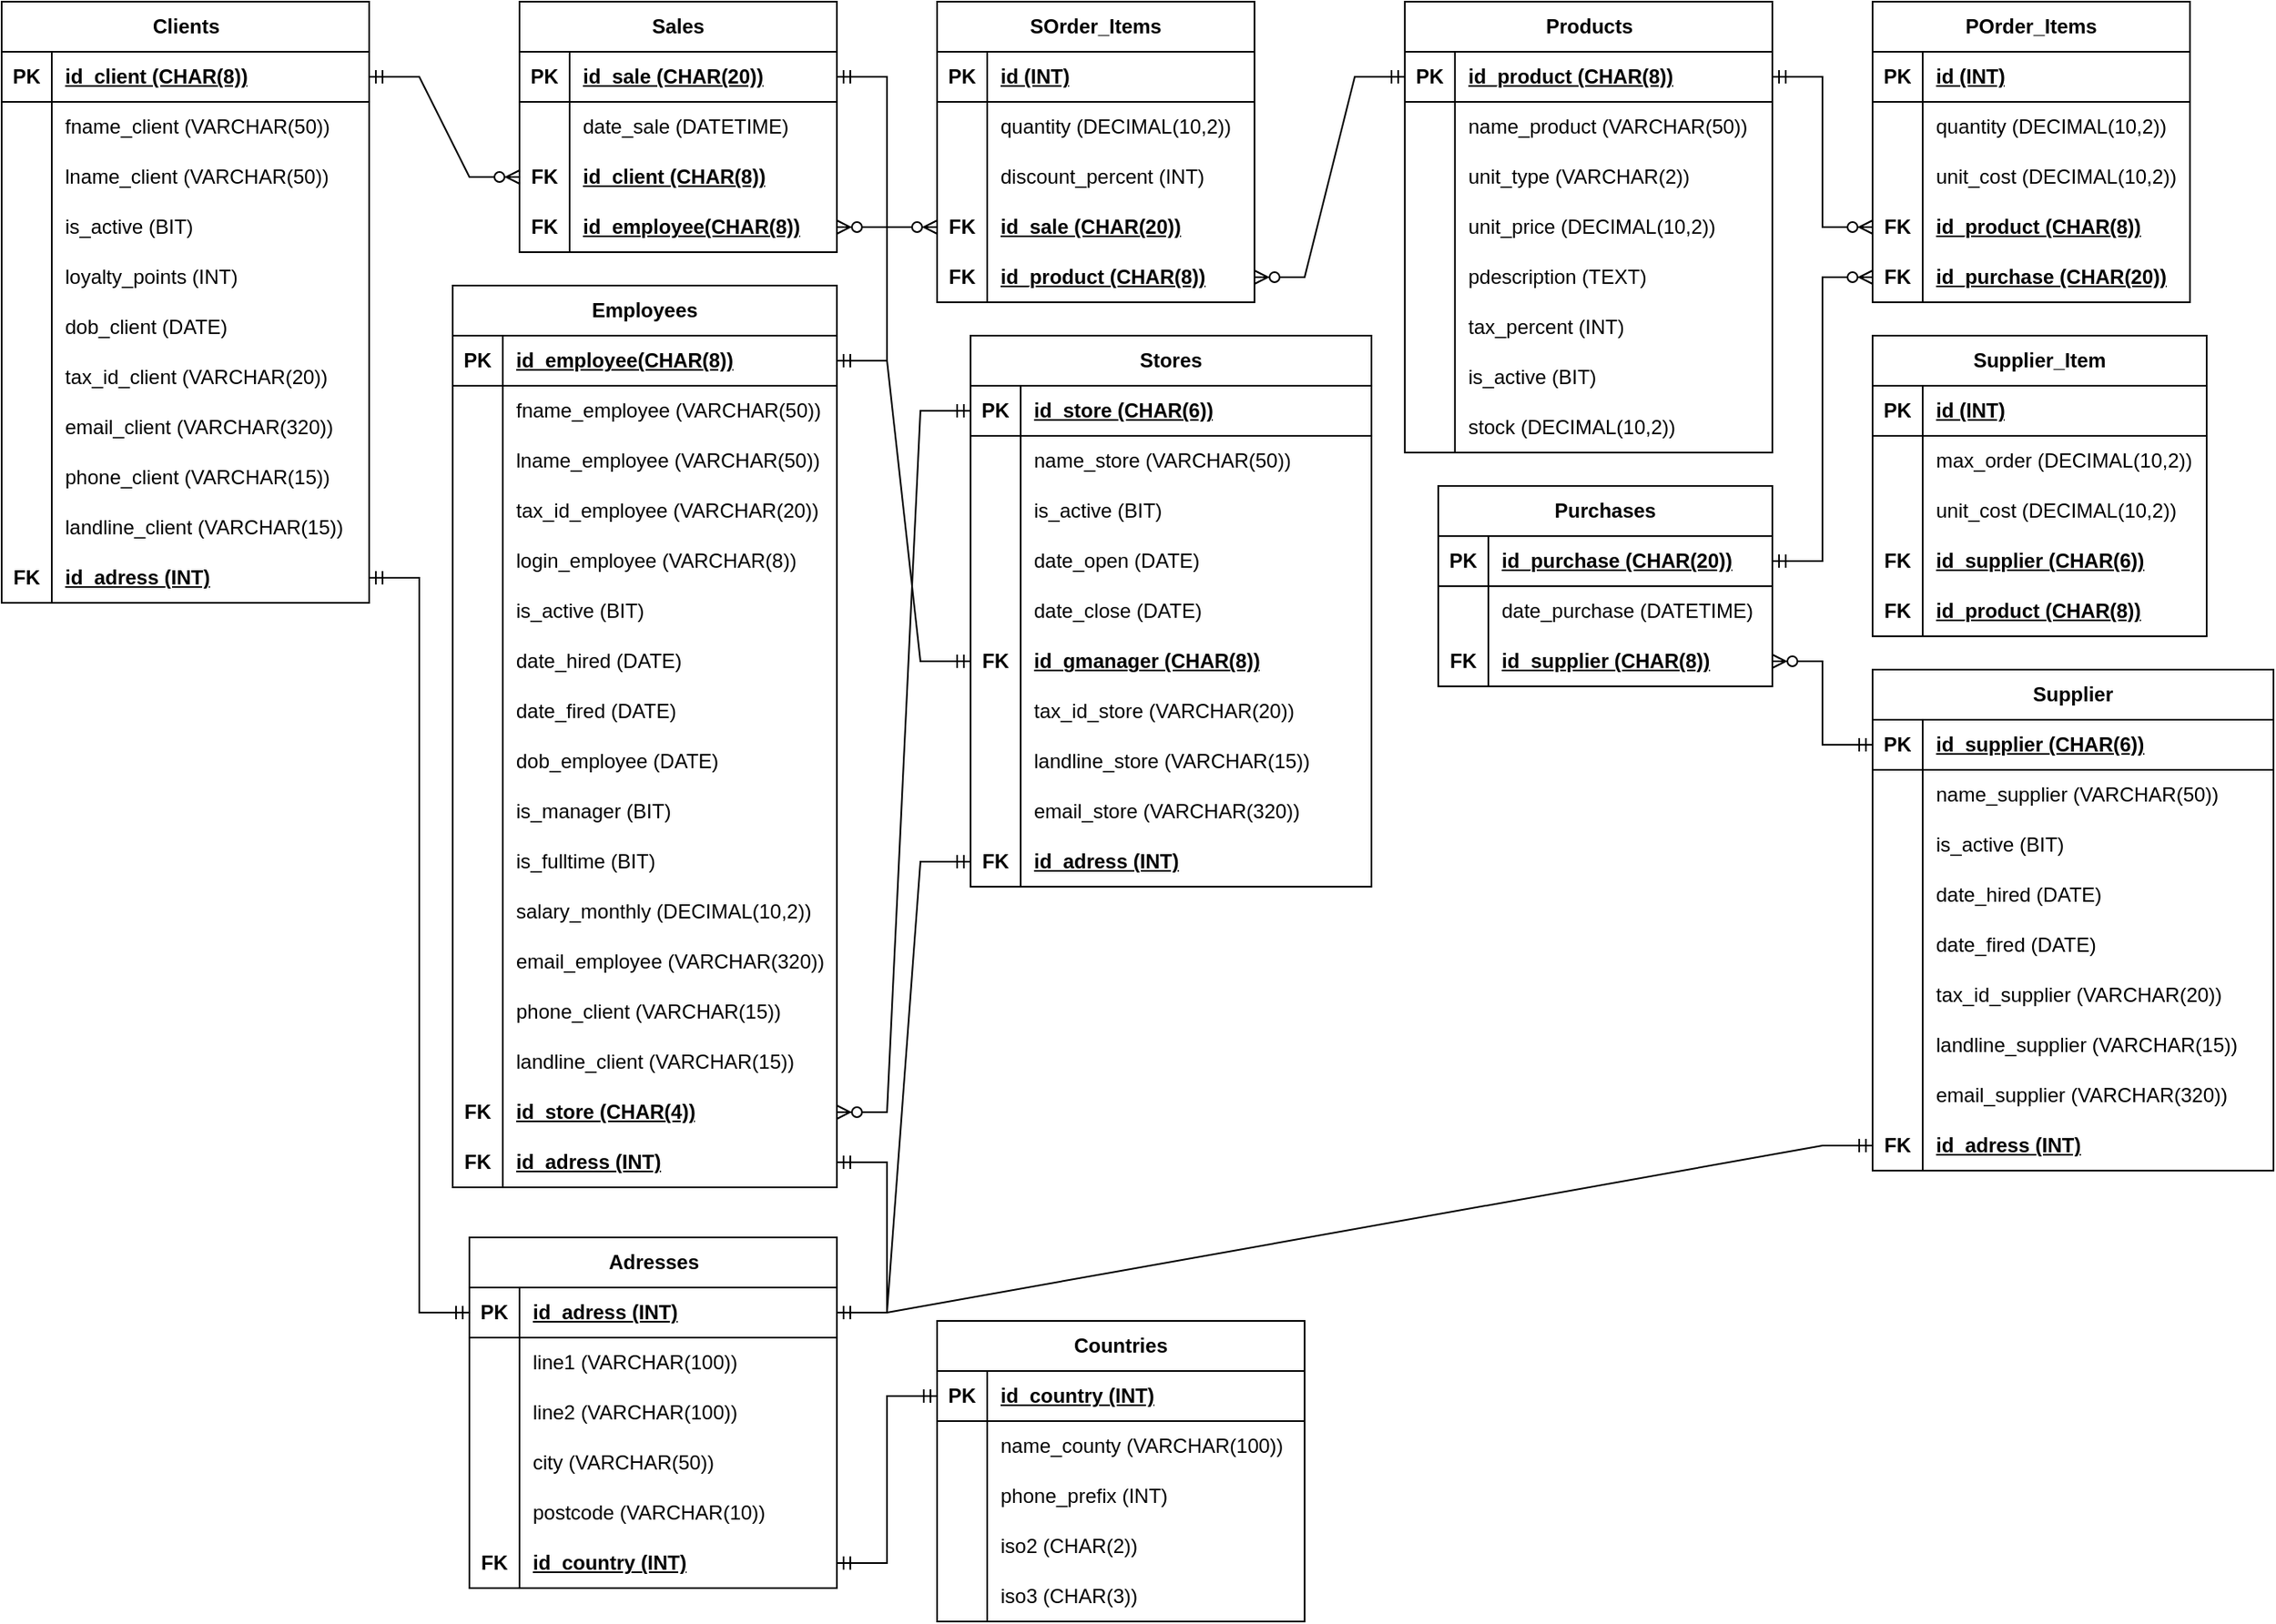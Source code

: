 <mxfile version="21.7.2" type="device">
  <diagram id="R2lEEEUBdFMjLlhIrx00" name="Page-1">
    <mxGraphModel dx="989" dy="539" grid="1" gridSize="10" guides="1" tooltips="1" connect="1" arrows="1" fold="1" page="1" pageScale="1" pageWidth="850" pageHeight="1100" math="0" shadow="0" extFonts="Permanent Marker^https://fonts.googleapis.com/css?family=Permanent+Marker">
      <root>
        <mxCell id="0" />
        <mxCell id="1" parent="0" />
        <mxCell id="TJT1mYeTrra5rmZ7Fzmf-1" value="Clients" style="shape=table;startSize=30;container=1;collapsible=1;childLayout=tableLayout;fixedRows=1;rowLines=0;fontStyle=1;align=center;resizeLast=1;html=1;labelBackgroundColor=none;" vertex="1" parent="1">
          <mxGeometry y="20" width="220" height="360" as="geometry" />
        </mxCell>
        <mxCell id="TJT1mYeTrra5rmZ7Fzmf-2" value="" style="shape=tableRow;horizontal=0;startSize=0;swimlaneHead=0;swimlaneBody=0;fillColor=none;collapsible=0;dropTarget=0;points=[[0,0.5],[1,0.5]];portConstraint=eastwest;top=0;left=0;right=0;bottom=1;labelBackgroundColor=none;" vertex="1" parent="TJT1mYeTrra5rmZ7Fzmf-1">
          <mxGeometry y="30" width="220" height="30" as="geometry" />
        </mxCell>
        <mxCell id="TJT1mYeTrra5rmZ7Fzmf-3" value="PK" style="shape=partialRectangle;connectable=0;fillColor=none;top=0;left=0;bottom=0;right=0;fontStyle=1;overflow=hidden;whiteSpace=wrap;html=1;labelBackgroundColor=none;" vertex="1" parent="TJT1mYeTrra5rmZ7Fzmf-2">
          <mxGeometry width="30" height="30" as="geometry">
            <mxRectangle width="30" height="30" as="alternateBounds" />
          </mxGeometry>
        </mxCell>
        <mxCell id="TJT1mYeTrra5rmZ7Fzmf-4" value="id_client (CHAR(8))" style="shape=partialRectangle;connectable=0;fillColor=none;top=0;left=0;bottom=0;right=0;align=left;spacingLeft=6;fontStyle=5;overflow=hidden;whiteSpace=wrap;html=1;labelBackgroundColor=none;" vertex="1" parent="TJT1mYeTrra5rmZ7Fzmf-2">
          <mxGeometry x="30" width="190" height="30" as="geometry">
            <mxRectangle width="190" height="30" as="alternateBounds" />
          </mxGeometry>
        </mxCell>
        <mxCell id="TJT1mYeTrra5rmZ7Fzmf-5" value="" style="shape=tableRow;horizontal=0;startSize=0;swimlaneHead=0;swimlaneBody=0;fillColor=none;collapsible=0;dropTarget=0;points=[[0,0.5],[1,0.5]];portConstraint=eastwest;top=0;left=0;right=0;bottom=0;labelBackgroundColor=none;" vertex="1" parent="TJT1mYeTrra5rmZ7Fzmf-1">
          <mxGeometry y="60" width="220" height="30" as="geometry" />
        </mxCell>
        <mxCell id="TJT1mYeTrra5rmZ7Fzmf-6" value="" style="shape=partialRectangle;connectable=0;fillColor=none;top=0;left=0;bottom=0;right=0;editable=1;overflow=hidden;whiteSpace=wrap;html=1;labelBackgroundColor=none;" vertex="1" parent="TJT1mYeTrra5rmZ7Fzmf-5">
          <mxGeometry width="30" height="30" as="geometry">
            <mxRectangle width="30" height="30" as="alternateBounds" />
          </mxGeometry>
        </mxCell>
        <mxCell id="TJT1mYeTrra5rmZ7Fzmf-7" value="fname_client (VARCHAR(50))" style="shape=partialRectangle;connectable=0;fillColor=none;top=0;left=0;bottom=0;right=0;align=left;spacingLeft=6;overflow=hidden;whiteSpace=wrap;html=1;labelBackgroundColor=none;" vertex="1" parent="TJT1mYeTrra5rmZ7Fzmf-5">
          <mxGeometry x="30" width="190" height="30" as="geometry">
            <mxRectangle width="190" height="30" as="alternateBounds" />
          </mxGeometry>
        </mxCell>
        <mxCell id="TJT1mYeTrra5rmZ7Fzmf-237" value="" style="shape=tableRow;horizontal=0;startSize=0;swimlaneHead=0;swimlaneBody=0;fillColor=none;collapsible=0;dropTarget=0;points=[[0,0.5],[1,0.5]];portConstraint=eastwest;top=0;left=0;right=0;bottom=0;labelBackgroundColor=none;" vertex="1" parent="TJT1mYeTrra5rmZ7Fzmf-1">
          <mxGeometry y="90" width="220" height="30" as="geometry" />
        </mxCell>
        <mxCell id="TJT1mYeTrra5rmZ7Fzmf-238" value="" style="shape=partialRectangle;connectable=0;fillColor=none;top=0;left=0;bottom=0;right=0;editable=1;overflow=hidden;whiteSpace=wrap;html=1;labelBackgroundColor=none;" vertex="1" parent="TJT1mYeTrra5rmZ7Fzmf-237">
          <mxGeometry width="30" height="30" as="geometry">
            <mxRectangle width="30" height="30" as="alternateBounds" />
          </mxGeometry>
        </mxCell>
        <mxCell id="TJT1mYeTrra5rmZ7Fzmf-239" value="lname_client (VARCHAR(50))" style="shape=partialRectangle;connectable=0;fillColor=none;top=0;left=0;bottom=0;right=0;align=left;spacingLeft=6;overflow=hidden;whiteSpace=wrap;html=1;labelBackgroundColor=none;" vertex="1" parent="TJT1mYeTrra5rmZ7Fzmf-237">
          <mxGeometry x="30" width="190" height="30" as="geometry">
            <mxRectangle width="190" height="30" as="alternateBounds" />
          </mxGeometry>
        </mxCell>
        <mxCell id="TJT1mYeTrra5rmZ7Fzmf-42" value="" style="shape=tableRow;horizontal=0;startSize=0;swimlaneHead=0;swimlaneBody=0;fillColor=none;collapsible=0;dropTarget=0;points=[[0,0.5],[1,0.5]];portConstraint=eastwest;top=0;left=0;right=0;bottom=0;labelBackgroundColor=none;" vertex="1" parent="TJT1mYeTrra5rmZ7Fzmf-1">
          <mxGeometry y="120" width="220" height="30" as="geometry" />
        </mxCell>
        <mxCell id="TJT1mYeTrra5rmZ7Fzmf-43" value="" style="shape=partialRectangle;connectable=0;fillColor=none;top=0;left=0;bottom=0;right=0;editable=1;overflow=hidden;whiteSpace=wrap;html=1;labelBackgroundColor=none;" vertex="1" parent="TJT1mYeTrra5rmZ7Fzmf-42">
          <mxGeometry width="30" height="30" as="geometry">
            <mxRectangle width="30" height="30" as="alternateBounds" />
          </mxGeometry>
        </mxCell>
        <mxCell id="TJT1mYeTrra5rmZ7Fzmf-44" value="is_active (BIT)" style="shape=partialRectangle;connectable=0;fillColor=none;top=0;left=0;bottom=0;right=0;align=left;spacingLeft=6;overflow=hidden;whiteSpace=wrap;html=1;labelBackgroundColor=none;" vertex="1" parent="TJT1mYeTrra5rmZ7Fzmf-42">
          <mxGeometry x="30" width="190" height="30" as="geometry">
            <mxRectangle width="190" height="30" as="alternateBounds" />
          </mxGeometry>
        </mxCell>
        <mxCell id="TJT1mYeTrra5rmZ7Fzmf-30" value="" style="shape=tableRow;horizontal=0;startSize=0;swimlaneHead=0;swimlaneBody=0;fillColor=none;collapsible=0;dropTarget=0;points=[[0,0.5],[1,0.5]];portConstraint=eastwest;top=0;left=0;right=0;bottom=0;labelBackgroundColor=none;" vertex="1" parent="TJT1mYeTrra5rmZ7Fzmf-1">
          <mxGeometry y="150" width="220" height="30" as="geometry" />
        </mxCell>
        <mxCell id="TJT1mYeTrra5rmZ7Fzmf-31" value="" style="shape=partialRectangle;connectable=0;fillColor=none;top=0;left=0;bottom=0;right=0;editable=1;overflow=hidden;whiteSpace=wrap;html=1;labelBackgroundColor=none;" vertex="1" parent="TJT1mYeTrra5rmZ7Fzmf-30">
          <mxGeometry width="30" height="30" as="geometry">
            <mxRectangle width="30" height="30" as="alternateBounds" />
          </mxGeometry>
        </mxCell>
        <mxCell id="TJT1mYeTrra5rmZ7Fzmf-32" value="loyalty_points (INT)" style="shape=partialRectangle;connectable=0;fillColor=none;top=0;left=0;bottom=0;right=0;align=left;spacingLeft=6;overflow=hidden;whiteSpace=wrap;html=1;labelBackgroundColor=none;" vertex="1" parent="TJT1mYeTrra5rmZ7Fzmf-30">
          <mxGeometry x="30" width="190" height="30" as="geometry">
            <mxRectangle width="190" height="30" as="alternateBounds" />
          </mxGeometry>
        </mxCell>
        <mxCell id="TJT1mYeTrra5rmZ7Fzmf-33" value="" style="shape=tableRow;horizontal=0;startSize=0;swimlaneHead=0;swimlaneBody=0;fillColor=none;collapsible=0;dropTarget=0;points=[[0,0.5],[1,0.5]];portConstraint=eastwest;top=0;left=0;right=0;bottom=0;labelBackgroundColor=none;" vertex="1" parent="TJT1mYeTrra5rmZ7Fzmf-1">
          <mxGeometry y="180" width="220" height="30" as="geometry" />
        </mxCell>
        <mxCell id="TJT1mYeTrra5rmZ7Fzmf-34" value="" style="shape=partialRectangle;connectable=0;fillColor=none;top=0;left=0;bottom=0;right=0;editable=1;overflow=hidden;whiteSpace=wrap;html=1;labelBackgroundColor=none;" vertex="1" parent="TJT1mYeTrra5rmZ7Fzmf-33">
          <mxGeometry width="30" height="30" as="geometry">
            <mxRectangle width="30" height="30" as="alternateBounds" />
          </mxGeometry>
        </mxCell>
        <mxCell id="TJT1mYeTrra5rmZ7Fzmf-35" value="dob_client (DATE)" style="shape=partialRectangle;connectable=0;fillColor=none;top=0;left=0;bottom=0;right=0;align=left;spacingLeft=6;overflow=hidden;whiteSpace=wrap;html=1;labelBackgroundColor=none;" vertex="1" parent="TJT1mYeTrra5rmZ7Fzmf-33">
          <mxGeometry x="30" width="190" height="30" as="geometry">
            <mxRectangle width="190" height="30" as="alternateBounds" />
          </mxGeometry>
        </mxCell>
        <mxCell id="TJT1mYeTrra5rmZ7Fzmf-8" value="" style="shape=tableRow;horizontal=0;startSize=0;swimlaneHead=0;swimlaneBody=0;fillColor=none;collapsible=0;dropTarget=0;points=[[0,0.5],[1,0.5]];portConstraint=eastwest;top=0;left=0;right=0;bottom=0;labelBackgroundColor=none;" vertex="1" parent="TJT1mYeTrra5rmZ7Fzmf-1">
          <mxGeometry y="210" width="220" height="30" as="geometry" />
        </mxCell>
        <mxCell id="TJT1mYeTrra5rmZ7Fzmf-9" value="" style="shape=partialRectangle;connectable=0;fillColor=none;top=0;left=0;bottom=0;right=0;editable=1;overflow=hidden;whiteSpace=wrap;html=1;labelBackgroundColor=none;" vertex="1" parent="TJT1mYeTrra5rmZ7Fzmf-8">
          <mxGeometry width="30" height="30" as="geometry">
            <mxRectangle width="30" height="30" as="alternateBounds" />
          </mxGeometry>
        </mxCell>
        <mxCell id="TJT1mYeTrra5rmZ7Fzmf-10" value="tax_id_client (VARCHAR(20))" style="shape=partialRectangle;connectable=0;fillColor=none;top=0;left=0;bottom=0;right=0;align=left;spacingLeft=6;overflow=hidden;whiteSpace=wrap;html=1;labelBackgroundColor=none;" vertex="1" parent="TJT1mYeTrra5rmZ7Fzmf-8">
          <mxGeometry x="30" width="190" height="30" as="geometry">
            <mxRectangle width="190" height="30" as="alternateBounds" />
          </mxGeometry>
        </mxCell>
        <mxCell id="TJT1mYeTrra5rmZ7Fzmf-11" value="" style="shape=tableRow;horizontal=0;startSize=0;swimlaneHead=0;swimlaneBody=0;fillColor=none;collapsible=0;dropTarget=0;points=[[0,0.5],[1,0.5]];portConstraint=eastwest;top=0;left=0;right=0;bottom=0;labelBackgroundColor=none;" vertex="1" parent="TJT1mYeTrra5rmZ7Fzmf-1">
          <mxGeometry y="240" width="220" height="30" as="geometry" />
        </mxCell>
        <mxCell id="TJT1mYeTrra5rmZ7Fzmf-12" value="" style="shape=partialRectangle;connectable=0;fillColor=none;top=0;left=0;bottom=0;right=0;editable=1;overflow=hidden;whiteSpace=wrap;html=1;labelBackgroundColor=none;" vertex="1" parent="TJT1mYeTrra5rmZ7Fzmf-11">
          <mxGeometry width="30" height="30" as="geometry">
            <mxRectangle width="30" height="30" as="alternateBounds" />
          </mxGeometry>
        </mxCell>
        <mxCell id="TJT1mYeTrra5rmZ7Fzmf-13" value="email_client (VARCHAR(320))" style="shape=partialRectangle;connectable=0;fillColor=none;top=0;left=0;bottom=0;right=0;align=left;spacingLeft=6;overflow=hidden;whiteSpace=wrap;html=1;labelBackgroundColor=none;" vertex="1" parent="TJT1mYeTrra5rmZ7Fzmf-11">
          <mxGeometry x="30" width="190" height="30" as="geometry">
            <mxRectangle width="190" height="30" as="alternateBounds" />
          </mxGeometry>
        </mxCell>
        <mxCell id="TJT1mYeTrra5rmZ7Fzmf-295" value="" style="shape=tableRow;horizontal=0;startSize=0;swimlaneHead=0;swimlaneBody=0;fillColor=none;collapsible=0;dropTarget=0;points=[[0,0.5],[1,0.5]];portConstraint=eastwest;top=0;left=0;right=0;bottom=0;labelBackgroundColor=none;" vertex="1" parent="TJT1mYeTrra5rmZ7Fzmf-1">
          <mxGeometry y="270" width="220" height="30" as="geometry" />
        </mxCell>
        <mxCell id="TJT1mYeTrra5rmZ7Fzmf-296" value="" style="shape=partialRectangle;connectable=0;fillColor=none;top=0;left=0;bottom=0;right=0;editable=1;overflow=hidden;whiteSpace=wrap;html=1;labelBackgroundColor=none;" vertex="1" parent="TJT1mYeTrra5rmZ7Fzmf-295">
          <mxGeometry width="30" height="30" as="geometry">
            <mxRectangle width="30" height="30" as="alternateBounds" />
          </mxGeometry>
        </mxCell>
        <mxCell id="TJT1mYeTrra5rmZ7Fzmf-297" value="phone_client (VARCHAR(15))" style="shape=partialRectangle;connectable=0;fillColor=none;top=0;left=0;bottom=0;right=0;align=left;spacingLeft=6;overflow=hidden;whiteSpace=wrap;html=1;labelBackgroundColor=none;" vertex="1" parent="TJT1mYeTrra5rmZ7Fzmf-295">
          <mxGeometry x="30" width="190" height="30" as="geometry">
            <mxRectangle width="190" height="30" as="alternateBounds" />
          </mxGeometry>
        </mxCell>
        <mxCell id="TJT1mYeTrra5rmZ7Fzmf-298" value="" style="shape=tableRow;horizontal=0;startSize=0;swimlaneHead=0;swimlaneBody=0;fillColor=none;collapsible=0;dropTarget=0;points=[[0,0.5],[1,0.5]];portConstraint=eastwest;top=0;left=0;right=0;bottom=0;labelBackgroundColor=none;" vertex="1" parent="TJT1mYeTrra5rmZ7Fzmf-1">
          <mxGeometry y="300" width="220" height="30" as="geometry" />
        </mxCell>
        <mxCell id="TJT1mYeTrra5rmZ7Fzmf-299" value="" style="shape=partialRectangle;connectable=0;fillColor=none;top=0;left=0;bottom=0;right=0;editable=1;overflow=hidden;whiteSpace=wrap;html=1;labelBackgroundColor=none;" vertex="1" parent="TJT1mYeTrra5rmZ7Fzmf-298">
          <mxGeometry width="30" height="30" as="geometry">
            <mxRectangle width="30" height="30" as="alternateBounds" />
          </mxGeometry>
        </mxCell>
        <mxCell id="TJT1mYeTrra5rmZ7Fzmf-300" value="landline_client (VARCHAR(15))" style="shape=partialRectangle;connectable=0;fillColor=none;top=0;left=0;bottom=0;right=0;align=left;spacingLeft=6;overflow=hidden;whiteSpace=wrap;html=1;labelBackgroundColor=none;" vertex="1" parent="TJT1mYeTrra5rmZ7Fzmf-298">
          <mxGeometry x="30" width="190" height="30" as="geometry">
            <mxRectangle width="190" height="30" as="alternateBounds" />
          </mxGeometry>
        </mxCell>
        <mxCell id="TJT1mYeTrra5rmZ7Fzmf-249" value="" style="shape=tableRow;horizontal=0;startSize=0;swimlaneHead=0;swimlaneBody=0;fillColor=none;collapsible=0;dropTarget=0;points=[[0,0.5],[1,0.5]];portConstraint=eastwest;top=0;left=0;right=0;bottom=1;labelBackgroundColor=none;" vertex="1" parent="TJT1mYeTrra5rmZ7Fzmf-1">
          <mxGeometry y="330" width="220" height="30" as="geometry" />
        </mxCell>
        <mxCell id="TJT1mYeTrra5rmZ7Fzmf-250" value="FK" style="shape=partialRectangle;connectable=0;fillColor=none;top=0;left=0;bottom=0;right=0;fontStyle=1;overflow=hidden;whiteSpace=wrap;html=1;labelBackgroundColor=none;" vertex="1" parent="TJT1mYeTrra5rmZ7Fzmf-249">
          <mxGeometry width="30" height="30" as="geometry">
            <mxRectangle width="30" height="30" as="alternateBounds" />
          </mxGeometry>
        </mxCell>
        <mxCell id="TJT1mYeTrra5rmZ7Fzmf-251" value="id_adress (INT)" style="shape=partialRectangle;connectable=0;fillColor=none;top=0;left=0;bottom=0;right=0;align=left;spacingLeft=6;fontStyle=5;overflow=hidden;whiteSpace=wrap;html=1;labelBackgroundColor=none;" vertex="1" parent="TJT1mYeTrra5rmZ7Fzmf-249">
          <mxGeometry x="30" width="190" height="30" as="geometry">
            <mxRectangle width="190" height="30" as="alternateBounds" />
          </mxGeometry>
        </mxCell>
        <mxCell id="TJT1mYeTrra5rmZ7Fzmf-74" value="Sales" style="shape=table;startSize=30;container=1;collapsible=1;childLayout=tableLayout;fixedRows=1;rowLines=0;fontStyle=1;align=center;resizeLast=1;html=1;whiteSpace=wrap;labelBackgroundColor=none;" vertex="1" parent="1">
          <mxGeometry x="310" y="20" width="190" height="150" as="geometry" />
        </mxCell>
        <mxCell id="TJT1mYeTrra5rmZ7Fzmf-78" value="" style="shape=tableRow;horizontal=0;startSize=0;swimlaneHead=0;swimlaneBody=0;fillColor=none;collapsible=0;dropTarget=0;points=[[0,0.5],[1,0.5]];portConstraint=eastwest;top=0;left=0;right=0;bottom=1;html=1;labelBackgroundColor=none;" vertex="1" parent="TJT1mYeTrra5rmZ7Fzmf-74">
          <mxGeometry y="30" width="190" height="30" as="geometry" />
        </mxCell>
        <mxCell id="TJT1mYeTrra5rmZ7Fzmf-79" value="PK" style="shape=partialRectangle;connectable=0;fillColor=none;top=0;left=0;bottom=0;right=0;fontStyle=1;overflow=hidden;html=1;whiteSpace=wrap;labelBackgroundColor=none;" vertex="1" parent="TJT1mYeTrra5rmZ7Fzmf-78">
          <mxGeometry width="30" height="30" as="geometry">
            <mxRectangle width="30" height="30" as="alternateBounds" />
          </mxGeometry>
        </mxCell>
        <mxCell id="TJT1mYeTrra5rmZ7Fzmf-80" value="id_sale (CHAR(20))" style="shape=partialRectangle;connectable=0;fillColor=none;top=0;left=0;bottom=0;right=0;align=left;spacingLeft=6;fontStyle=5;overflow=hidden;html=1;whiteSpace=wrap;labelBackgroundColor=none;" vertex="1" parent="TJT1mYeTrra5rmZ7Fzmf-78">
          <mxGeometry x="30" width="160" height="30" as="geometry">
            <mxRectangle width="160" height="30" as="alternateBounds" />
          </mxGeometry>
        </mxCell>
        <mxCell id="TJT1mYeTrra5rmZ7Fzmf-81" value="" style="shape=tableRow;horizontal=0;startSize=0;swimlaneHead=0;swimlaneBody=0;fillColor=none;collapsible=0;dropTarget=0;points=[[0,0.5],[1,0.5]];portConstraint=eastwest;top=0;left=0;right=0;bottom=0;html=1;labelBackgroundColor=none;" vertex="1" parent="TJT1mYeTrra5rmZ7Fzmf-74">
          <mxGeometry y="60" width="190" height="30" as="geometry" />
        </mxCell>
        <mxCell id="TJT1mYeTrra5rmZ7Fzmf-82" value="" style="shape=partialRectangle;connectable=0;fillColor=none;top=0;left=0;bottom=0;right=0;editable=1;overflow=hidden;html=1;whiteSpace=wrap;labelBackgroundColor=none;" vertex="1" parent="TJT1mYeTrra5rmZ7Fzmf-81">
          <mxGeometry width="30" height="30" as="geometry">
            <mxRectangle width="30" height="30" as="alternateBounds" />
          </mxGeometry>
        </mxCell>
        <mxCell id="TJT1mYeTrra5rmZ7Fzmf-83" value="date_sale (DATETIME)" style="shape=partialRectangle;connectable=0;fillColor=none;top=0;left=0;bottom=0;right=0;align=left;spacingLeft=6;overflow=hidden;html=1;whiteSpace=wrap;labelBackgroundColor=none;" vertex="1" parent="TJT1mYeTrra5rmZ7Fzmf-81">
          <mxGeometry x="30" width="160" height="30" as="geometry">
            <mxRectangle width="160" height="30" as="alternateBounds" />
          </mxGeometry>
        </mxCell>
        <mxCell id="TJT1mYeTrra5rmZ7Fzmf-93" value="" style="shape=tableRow;horizontal=0;startSize=0;swimlaneHead=0;swimlaneBody=0;fillColor=none;collapsible=0;dropTarget=0;points=[[0,0.5],[1,0.5]];portConstraint=eastwest;top=0;left=0;right=0;bottom=0;html=1;labelBackgroundColor=none;" vertex="1" parent="TJT1mYeTrra5rmZ7Fzmf-74">
          <mxGeometry y="90" width="190" height="30" as="geometry" />
        </mxCell>
        <mxCell id="TJT1mYeTrra5rmZ7Fzmf-94" value="FK" style="shape=partialRectangle;connectable=0;fillColor=none;top=0;left=0;bottom=0;right=0;fontStyle=1;overflow=hidden;html=1;whiteSpace=wrap;labelBackgroundColor=none;" vertex="1" parent="TJT1mYeTrra5rmZ7Fzmf-93">
          <mxGeometry width="30" height="30" as="geometry">
            <mxRectangle width="30" height="30" as="alternateBounds" />
          </mxGeometry>
        </mxCell>
        <mxCell id="TJT1mYeTrra5rmZ7Fzmf-95" value="id_client (CHAR(8))" style="shape=partialRectangle;connectable=0;fillColor=none;top=0;left=0;bottom=0;right=0;align=left;spacingLeft=6;fontStyle=5;overflow=hidden;html=1;whiteSpace=wrap;labelBackgroundColor=none;" vertex="1" parent="TJT1mYeTrra5rmZ7Fzmf-93">
          <mxGeometry x="30" width="160" height="30" as="geometry">
            <mxRectangle width="160" height="30" as="alternateBounds" />
          </mxGeometry>
        </mxCell>
        <mxCell id="TJT1mYeTrra5rmZ7Fzmf-90" value="" style="shape=tableRow;horizontal=0;startSize=0;swimlaneHead=0;swimlaneBody=0;fillColor=none;collapsible=0;dropTarget=0;points=[[0,0.5],[1,0.5]];portConstraint=eastwest;top=0;left=0;right=0;bottom=0;html=1;labelBackgroundColor=none;" vertex="1" parent="TJT1mYeTrra5rmZ7Fzmf-74">
          <mxGeometry y="120" width="190" height="30" as="geometry" />
        </mxCell>
        <mxCell id="TJT1mYeTrra5rmZ7Fzmf-91" value="FK" style="shape=partialRectangle;connectable=0;fillColor=none;top=0;left=0;bottom=0;right=0;fontStyle=1;overflow=hidden;html=1;whiteSpace=wrap;labelBackgroundColor=none;" vertex="1" parent="TJT1mYeTrra5rmZ7Fzmf-90">
          <mxGeometry width="30" height="30" as="geometry">
            <mxRectangle width="30" height="30" as="alternateBounds" />
          </mxGeometry>
        </mxCell>
        <mxCell id="TJT1mYeTrra5rmZ7Fzmf-92" value="id_employee(CHAR(8))" style="shape=partialRectangle;connectable=0;fillColor=none;top=0;left=0;bottom=0;right=0;align=left;spacingLeft=6;fontStyle=5;overflow=hidden;html=1;whiteSpace=wrap;labelBackgroundColor=none;" vertex="1" parent="TJT1mYeTrra5rmZ7Fzmf-90">
          <mxGeometry x="30" width="160" height="30" as="geometry">
            <mxRectangle width="160" height="30" as="alternateBounds" />
          </mxGeometry>
        </mxCell>
        <mxCell id="TJT1mYeTrra5rmZ7Fzmf-96" value="" style="edgeStyle=entityRelationEdgeStyle;fontSize=12;html=1;endArrow=ERzeroToMany;startArrow=ERmandOne;rounded=0;exitX=1;exitY=0.5;exitDx=0;exitDy=0;entryX=0;entryY=0.5;entryDx=0;entryDy=0;labelBackgroundColor=none;fontColor=default;" edge="1" parent="1" source="TJT1mYeTrra5rmZ7Fzmf-2" target="TJT1mYeTrra5rmZ7Fzmf-93">
          <mxGeometry width="100" height="100" relative="1" as="geometry">
            <mxPoint x="300" y="210" as="sourcePoint" />
            <mxPoint x="400" y="110" as="targetPoint" />
          </mxGeometry>
        </mxCell>
        <mxCell id="TJT1mYeTrra5rmZ7Fzmf-97" value="Employees" style="shape=table;startSize=30;container=1;collapsible=1;childLayout=tableLayout;fixedRows=1;rowLines=0;fontStyle=1;align=center;resizeLast=1;html=1;whiteSpace=wrap;labelBackgroundColor=none;" vertex="1" parent="1">
          <mxGeometry x="270" y="190" width="230" height="540" as="geometry" />
        </mxCell>
        <mxCell id="TJT1mYeTrra5rmZ7Fzmf-98" value="" style="shape=tableRow;horizontal=0;startSize=0;swimlaneHead=0;swimlaneBody=0;fillColor=none;collapsible=0;dropTarget=0;points=[[0,0.5],[1,0.5]];portConstraint=eastwest;top=0;left=0;right=0;bottom=1;html=1;labelBackgroundColor=none;" vertex="1" parent="TJT1mYeTrra5rmZ7Fzmf-97">
          <mxGeometry y="30" width="230" height="30" as="geometry" />
        </mxCell>
        <mxCell id="TJT1mYeTrra5rmZ7Fzmf-99" value="PK" style="shape=partialRectangle;connectable=0;fillColor=none;top=0;left=0;bottom=0;right=0;fontStyle=1;overflow=hidden;html=1;whiteSpace=wrap;labelBackgroundColor=none;" vertex="1" parent="TJT1mYeTrra5rmZ7Fzmf-98">
          <mxGeometry width="30" height="30" as="geometry">
            <mxRectangle width="30" height="30" as="alternateBounds" />
          </mxGeometry>
        </mxCell>
        <mxCell id="TJT1mYeTrra5rmZ7Fzmf-100" value="id_employee(CHAR(8))" style="shape=partialRectangle;connectable=0;fillColor=none;top=0;left=0;bottom=0;right=0;align=left;spacingLeft=6;fontStyle=5;overflow=hidden;html=1;whiteSpace=wrap;labelBackgroundColor=none;" vertex="1" parent="TJT1mYeTrra5rmZ7Fzmf-98">
          <mxGeometry x="30" width="200" height="30" as="geometry">
            <mxRectangle width="200" height="30" as="alternateBounds" />
          </mxGeometry>
        </mxCell>
        <mxCell id="TJT1mYeTrra5rmZ7Fzmf-101" value="" style="shape=tableRow;horizontal=0;startSize=0;swimlaneHead=0;swimlaneBody=0;fillColor=none;collapsible=0;dropTarget=0;points=[[0,0.5],[1,0.5]];portConstraint=eastwest;top=0;left=0;right=0;bottom=0;html=1;labelBackgroundColor=none;" vertex="1" parent="TJT1mYeTrra5rmZ7Fzmf-97">
          <mxGeometry y="60" width="230" height="30" as="geometry" />
        </mxCell>
        <mxCell id="TJT1mYeTrra5rmZ7Fzmf-102" value="" style="shape=partialRectangle;connectable=0;fillColor=none;top=0;left=0;bottom=0;right=0;editable=1;overflow=hidden;html=1;whiteSpace=wrap;labelBackgroundColor=none;" vertex="1" parent="TJT1mYeTrra5rmZ7Fzmf-101">
          <mxGeometry width="30" height="30" as="geometry">
            <mxRectangle width="30" height="30" as="alternateBounds" />
          </mxGeometry>
        </mxCell>
        <mxCell id="TJT1mYeTrra5rmZ7Fzmf-103" value="fname_employee (VARCHAR(50))" style="shape=partialRectangle;connectable=0;fillColor=none;top=0;left=0;bottom=0;right=0;align=left;spacingLeft=6;overflow=hidden;html=1;whiteSpace=wrap;labelBackgroundColor=none;" vertex="1" parent="TJT1mYeTrra5rmZ7Fzmf-101">
          <mxGeometry x="30" width="200" height="30" as="geometry">
            <mxRectangle width="200" height="30" as="alternateBounds" />
          </mxGeometry>
        </mxCell>
        <mxCell id="TJT1mYeTrra5rmZ7Fzmf-381" value="" style="shape=tableRow;horizontal=0;startSize=0;swimlaneHead=0;swimlaneBody=0;fillColor=none;collapsible=0;dropTarget=0;points=[[0,0.5],[1,0.5]];portConstraint=eastwest;top=0;left=0;right=0;bottom=0;html=1;labelBackgroundColor=none;" vertex="1" parent="TJT1mYeTrra5rmZ7Fzmf-97">
          <mxGeometry y="90" width="230" height="30" as="geometry" />
        </mxCell>
        <mxCell id="TJT1mYeTrra5rmZ7Fzmf-382" value="" style="shape=partialRectangle;connectable=0;fillColor=none;top=0;left=0;bottom=0;right=0;editable=1;overflow=hidden;html=1;whiteSpace=wrap;labelBackgroundColor=none;" vertex="1" parent="TJT1mYeTrra5rmZ7Fzmf-381">
          <mxGeometry width="30" height="30" as="geometry">
            <mxRectangle width="30" height="30" as="alternateBounds" />
          </mxGeometry>
        </mxCell>
        <mxCell id="TJT1mYeTrra5rmZ7Fzmf-383" value="lname_employee (VARCHAR(50))" style="shape=partialRectangle;connectable=0;fillColor=none;top=0;left=0;bottom=0;right=0;align=left;spacingLeft=6;overflow=hidden;html=1;whiteSpace=wrap;labelBackgroundColor=none;" vertex="1" parent="TJT1mYeTrra5rmZ7Fzmf-381">
          <mxGeometry x="30" width="200" height="30" as="geometry">
            <mxRectangle width="200" height="30" as="alternateBounds" />
          </mxGeometry>
        </mxCell>
        <mxCell id="TJT1mYeTrra5rmZ7Fzmf-375" value="" style="shape=tableRow;horizontal=0;startSize=0;swimlaneHead=0;swimlaneBody=0;fillColor=none;collapsible=0;dropTarget=0;points=[[0,0.5],[1,0.5]];portConstraint=eastwest;top=0;left=0;right=0;bottom=0;html=1;labelBackgroundColor=none;" vertex="1" parent="TJT1mYeTrra5rmZ7Fzmf-97">
          <mxGeometry y="120" width="230" height="30" as="geometry" />
        </mxCell>
        <mxCell id="TJT1mYeTrra5rmZ7Fzmf-376" value="" style="shape=partialRectangle;connectable=0;fillColor=none;top=0;left=0;bottom=0;right=0;editable=1;overflow=hidden;html=1;whiteSpace=wrap;labelBackgroundColor=none;" vertex="1" parent="TJT1mYeTrra5rmZ7Fzmf-375">
          <mxGeometry width="30" height="30" as="geometry">
            <mxRectangle width="30" height="30" as="alternateBounds" />
          </mxGeometry>
        </mxCell>
        <mxCell id="TJT1mYeTrra5rmZ7Fzmf-377" value="tax_id_employee (VARCHAR(20))" style="shape=partialRectangle;connectable=0;fillColor=none;top=0;left=0;bottom=0;right=0;align=left;spacingLeft=6;overflow=hidden;html=1;whiteSpace=wrap;labelBackgroundColor=none;" vertex="1" parent="TJT1mYeTrra5rmZ7Fzmf-375">
          <mxGeometry x="30" width="200" height="30" as="geometry">
            <mxRectangle width="200" height="30" as="alternateBounds" />
          </mxGeometry>
        </mxCell>
        <mxCell id="TJT1mYeTrra5rmZ7Fzmf-378" value="" style="shape=tableRow;horizontal=0;startSize=0;swimlaneHead=0;swimlaneBody=0;fillColor=none;collapsible=0;dropTarget=0;points=[[0,0.5],[1,0.5]];portConstraint=eastwest;top=0;left=0;right=0;bottom=0;html=1;labelBackgroundColor=none;" vertex="1" parent="TJT1mYeTrra5rmZ7Fzmf-97">
          <mxGeometry y="150" width="230" height="30" as="geometry" />
        </mxCell>
        <mxCell id="TJT1mYeTrra5rmZ7Fzmf-379" value="" style="shape=partialRectangle;connectable=0;fillColor=none;top=0;left=0;bottom=0;right=0;editable=1;overflow=hidden;html=1;whiteSpace=wrap;labelBackgroundColor=none;" vertex="1" parent="TJT1mYeTrra5rmZ7Fzmf-378">
          <mxGeometry width="30" height="30" as="geometry">
            <mxRectangle width="30" height="30" as="alternateBounds" />
          </mxGeometry>
        </mxCell>
        <mxCell id="TJT1mYeTrra5rmZ7Fzmf-380" value="login_employee (VARCHAR(8))" style="shape=partialRectangle;connectable=0;fillColor=none;top=0;left=0;bottom=0;right=0;align=left;spacingLeft=6;overflow=hidden;html=1;whiteSpace=wrap;labelBackgroundColor=none;" vertex="1" parent="TJT1mYeTrra5rmZ7Fzmf-378">
          <mxGeometry x="30" width="200" height="30" as="geometry">
            <mxRectangle width="200" height="30" as="alternateBounds" />
          </mxGeometry>
        </mxCell>
        <mxCell id="TJT1mYeTrra5rmZ7Fzmf-234" value="" style="shape=tableRow;horizontal=0;startSize=0;swimlaneHead=0;swimlaneBody=0;fillColor=none;collapsible=0;dropTarget=0;points=[[0,0.5],[1,0.5]];portConstraint=eastwest;top=0;left=0;right=0;bottom=0;html=1;labelBackgroundColor=none;" vertex="1" parent="TJT1mYeTrra5rmZ7Fzmf-97">
          <mxGeometry y="180" width="230" height="30" as="geometry" />
        </mxCell>
        <mxCell id="TJT1mYeTrra5rmZ7Fzmf-235" value="" style="shape=partialRectangle;connectable=0;fillColor=none;top=0;left=0;bottom=0;right=0;editable=1;overflow=hidden;html=1;whiteSpace=wrap;labelBackgroundColor=none;" vertex="1" parent="TJT1mYeTrra5rmZ7Fzmf-234">
          <mxGeometry width="30" height="30" as="geometry">
            <mxRectangle width="30" height="30" as="alternateBounds" />
          </mxGeometry>
        </mxCell>
        <mxCell id="TJT1mYeTrra5rmZ7Fzmf-236" value="is_active (BIT)" style="shape=partialRectangle;connectable=0;fillColor=none;top=0;left=0;bottom=0;right=0;align=left;spacingLeft=6;overflow=hidden;html=1;whiteSpace=wrap;labelBackgroundColor=none;" vertex="1" parent="TJT1mYeTrra5rmZ7Fzmf-234">
          <mxGeometry x="30" width="200" height="30" as="geometry">
            <mxRectangle width="200" height="30" as="alternateBounds" />
          </mxGeometry>
        </mxCell>
        <mxCell id="TJT1mYeTrra5rmZ7Fzmf-494" value="" style="shape=tableRow;horizontal=0;startSize=0;swimlaneHead=0;swimlaneBody=0;fillColor=none;collapsible=0;dropTarget=0;points=[[0,0.5],[1,0.5]];portConstraint=eastwest;top=0;left=0;right=0;bottom=0;html=1;labelBackgroundColor=none;" vertex="1" parent="TJT1mYeTrra5rmZ7Fzmf-97">
          <mxGeometry y="210" width="230" height="30" as="geometry" />
        </mxCell>
        <mxCell id="TJT1mYeTrra5rmZ7Fzmf-495" value="" style="shape=partialRectangle;connectable=0;fillColor=none;top=0;left=0;bottom=0;right=0;editable=1;overflow=hidden;html=1;whiteSpace=wrap;labelBackgroundColor=none;" vertex="1" parent="TJT1mYeTrra5rmZ7Fzmf-494">
          <mxGeometry width="30" height="30" as="geometry">
            <mxRectangle width="30" height="30" as="alternateBounds" />
          </mxGeometry>
        </mxCell>
        <mxCell id="TJT1mYeTrra5rmZ7Fzmf-496" value="date_hired (DATE)" style="shape=partialRectangle;connectable=0;fillColor=none;top=0;left=0;bottom=0;right=0;align=left;spacingLeft=6;overflow=hidden;html=1;whiteSpace=wrap;labelBackgroundColor=none;" vertex="1" parent="TJT1mYeTrra5rmZ7Fzmf-494">
          <mxGeometry x="30" width="200" height="30" as="geometry">
            <mxRectangle width="200" height="30" as="alternateBounds" />
          </mxGeometry>
        </mxCell>
        <mxCell id="TJT1mYeTrra5rmZ7Fzmf-122" value="" style="shape=tableRow;horizontal=0;startSize=0;swimlaneHead=0;swimlaneBody=0;fillColor=none;collapsible=0;dropTarget=0;points=[[0,0.5],[1,0.5]];portConstraint=eastwest;top=0;left=0;right=0;bottom=0;html=1;labelBackgroundColor=none;" vertex="1" parent="TJT1mYeTrra5rmZ7Fzmf-97">
          <mxGeometry y="240" width="230" height="30" as="geometry" />
        </mxCell>
        <mxCell id="TJT1mYeTrra5rmZ7Fzmf-123" value="" style="shape=partialRectangle;connectable=0;fillColor=none;top=0;left=0;bottom=0;right=0;editable=1;overflow=hidden;html=1;whiteSpace=wrap;labelBackgroundColor=none;" vertex="1" parent="TJT1mYeTrra5rmZ7Fzmf-122">
          <mxGeometry width="30" height="30" as="geometry">
            <mxRectangle width="30" height="30" as="alternateBounds" />
          </mxGeometry>
        </mxCell>
        <mxCell id="TJT1mYeTrra5rmZ7Fzmf-124" value="date_fired (DATE)" style="shape=partialRectangle;connectable=0;fillColor=none;top=0;left=0;bottom=0;right=0;align=left;spacingLeft=6;overflow=hidden;html=1;whiteSpace=wrap;labelBackgroundColor=none;" vertex="1" parent="TJT1mYeTrra5rmZ7Fzmf-122">
          <mxGeometry x="30" width="200" height="30" as="geometry">
            <mxRectangle width="200" height="30" as="alternateBounds" />
          </mxGeometry>
        </mxCell>
        <mxCell id="TJT1mYeTrra5rmZ7Fzmf-497" value="" style="shape=tableRow;horizontal=0;startSize=0;swimlaneHead=0;swimlaneBody=0;fillColor=none;collapsible=0;dropTarget=0;points=[[0,0.5],[1,0.5]];portConstraint=eastwest;top=0;left=0;right=0;bottom=0;html=1;labelBackgroundColor=none;" vertex="1" parent="TJT1mYeTrra5rmZ7Fzmf-97">
          <mxGeometry y="270" width="230" height="30" as="geometry" />
        </mxCell>
        <mxCell id="TJT1mYeTrra5rmZ7Fzmf-498" value="" style="shape=partialRectangle;connectable=0;fillColor=none;top=0;left=0;bottom=0;right=0;editable=1;overflow=hidden;html=1;whiteSpace=wrap;labelBackgroundColor=none;" vertex="1" parent="TJT1mYeTrra5rmZ7Fzmf-497">
          <mxGeometry width="30" height="30" as="geometry">
            <mxRectangle width="30" height="30" as="alternateBounds" />
          </mxGeometry>
        </mxCell>
        <mxCell id="TJT1mYeTrra5rmZ7Fzmf-499" value="dob_employee (DATE)" style="shape=partialRectangle;connectable=0;fillColor=none;top=0;left=0;bottom=0;right=0;align=left;spacingLeft=6;overflow=hidden;html=1;whiteSpace=wrap;labelBackgroundColor=none;" vertex="1" parent="TJT1mYeTrra5rmZ7Fzmf-497">
          <mxGeometry x="30" width="200" height="30" as="geometry">
            <mxRectangle width="200" height="30" as="alternateBounds" />
          </mxGeometry>
        </mxCell>
        <mxCell id="TJT1mYeTrra5rmZ7Fzmf-116" value="" style="shape=tableRow;horizontal=0;startSize=0;swimlaneHead=0;swimlaneBody=0;fillColor=none;collapsible=0;dropTarget=0;points=[[0,0.5],[1,0.5]];portConstraint=eastwest;top=0;left=0;right=0;bottom=0;html=1;labelBackgroundColor=none;" vertex="1" parent="TJT1mYeTrra5rmZ7Fzmf-97">
          <mxGeometry y="300" width="230" height="30" as="geometry" />
        </mxCell>
        <mxCell id="TJT1mYeTrra5rmZ7Fzmf-117" value="" style="shape=partialRectangle;connectable=0;fillColor=none;top=0;left=0;bottom=0;right=0;editable=1;overflow=hidden;html=1;whiteSpace=wrap;labelBackgroundColor=none;" vertex="1" parent="TJT1mYeTrra5rmZ7Fzmf-116">
          <mxGeometry width="30" height="30" as="geometry">
            <mxRectangle width="30" height="30" as="alternateBounds" />
          </mxGeometry>
        </mxCell>
        <mxCell id="TJT1mYeTrra5rmZ7Fzmf-118" value="is_manager (BIT)" style="shape=partialRectangle;connectable=0;fillColor=none;top=0;left=0;bottom=0;right=0;align=left;spacingLeft=6;overflow=hidden;html=1;whiteSpace=wrap;labelBackgroundColor=none;" vertex="1" parent="TJT1mYeTrra5rmZ7Fzmf-116">
          <mxGeometry x="30" width="200" height="30" as="geometry">
            <mxRectangle width="200" height="30" as="alternateBounds" />
          </mxGeometry>
        </mxCell>
        <mxCell id="TJT1mYeTrra5rmZ7Fzmf-353" value="" style="shape=tableRow;horizontal=0;startSize=0;swimlaneHead=0;swimlaneBody=0;fillColor=none;collapsible=0;dropTarget=0;points=[[0,0.5],[1,0.5]];portConstraint=eastwest;top=0;left=0;right=0;bottom=0;html=1;labelBackgroundColor=none;" vertex="1" parent="TJT1mYeTrra5rmZ7Fzmf-97">
          <mxGeometry y="330" width="230" height="30" as="geometry" />
        </mxCell>
        <mxCell id="TJT1mYeTrra5rmZ7Fzmf-354" value="" style="shape=partialRectangle;connectable=0;fillColor=none;top=0;left=0;bottom=0;right=0;editable=1;overflow=hidden;html=1;whiteSpace=wrap;labelBackgroundColor=none;" vertex="1" parent="TJT1mYeTrra5rmZ7Fzmf-353">
          <mxGeometry width="30" height="30" as="geometry">
            <mxRectangle width="30" height="30" as="alternateBounds" />
          </mxGeometry>
        </mxCell>
        <mxCell id="TJT1mYeTrra5rmZ7Fzmf-355" value="is_fulltime (BIT)" style="shape=partialRectangle;connectable=0;fillColor=none;top=0;left=0;bottom=0;right=0;align=left;spacingLeft=6;overflow=hidden;html=1;whiteSpace=wrap;labelBackgroundColor=none;" vertex="1" parent="TJT1mYeTrra5rmZ7Fzmf-353">
          <mxGeometry x="30" width="200" height="30" as="geometry">
            <mxRectangle width="200" height="30" as="alternateBounds" />
          </mxGeometry>
        </mxCell>
        <mxCell id="TJT1mYeTrra5rmZ7Fzmf-350" value="" style="shape=tableRow;horizontal=0;startSize=0;swimlaneHead=0;swimlaneBody=0;fillColor=none;collapsible=0;dropTarget=0;points=[[0,0.5],[1,0.5]];portConstraint=eastwest;top=0;left=0;right=0;bottom=0;html=1;labelBackgroundColor=none;" vertex="1" parent="TJT1mYeTrra5rmZ7Fzmf-97">
          <mxGeometry y="360" width="230" height="30" as="geometry" />
        </mxCell>
        <mxCell id="TJT1mYeTrra5rmZ7Fzmf-351" value="" style="shape=partialRectangle;connectable=0;fillColor=none;top=0;left=0;bottom=0;right=0;editable=1;overflow=hidden;html=1;whiteSpace=wrap;labelBackgroundColor=none;" vertex="1" parent="TJT1mYeTrra5rmZ7Fzmf-350">
          <mxGeometry width="30" height="30" as="geometry">
            <mxRectangle width="30" height="30" as="alternateBounds" />
          </mxGeometry>
        </mxCell>
        <mxCell id="TJT1mYeTrra5rmZ7Fzmf-352" value="salary_monthly (DECIMAL(10,2))" style="shape=partialRectangle;connectable=0;fillColor=none;top=0;left=0;bottom=0;right=0;align=left;spacingLeft=6;overflow=hidden;html=1;whiteSpace=wrap;labelBackgroundColor=none;" vertex="1" parent="TJT1mYeTrra5rmZ7Fzmf-350">
          <mxGeometry x="30" width="200" height="30" as="geometry">
            <mxRectangle width="200" height="30" as="alternateBounds" />
          </mxGeometry>
        </mxCell>
        <mxCell id="TJT1mYeTrra5rmZ7Fzmf-125" value="" style="shape=tableRow;horizontal=0;startSize=0;swimlaneHead=0;swimlaneBody=0;fillColor=none;collapsible=0;dropTarget=0;points=[[0,0.5],[1,0.5]];portConstraint=eastwest;top=0;left=0;right=0;bottom=0;html=1;labelBackgroundColor=none;" vertex="1" parent="TJT1mYeTrra5rmZ7Fzmf-97">
          <mxGeometry y="390" width="230" height="30" as="geometry" />
        </mxCell>
        <mxCell id="TJT1mYeTrra5rmZ7Fzmf-126" value="" style="shape=partialRectangle;connectable=0;fillColor=none;top=0;left=0;bottom=0;right=0;editable=1;overflow=hidden;html=1;whiteSpace=wrap;labelBackgroundColor=none;" vertex="1" parent="TJT1mYeTrra5rmZ7Fzmf-125">
          <mxGeometry width="30" height="30" as="geometry">
            <mxRectangle width="30" height="30" as="alternateBounds" />
          </mxGeometry>
        </mxCell>
        <mxCell id="TJT1mYeTrra5rmZ7Fzmf-127" value="email_employee (VARCHAR(320))" style="shape=partialRectangle;connectable=0;fillColor=none;top=0;left=0;bottom=0;right=0;align=left;spacingLeft=6;overflow=hidden;html=1;whiteSpace=wrap;labelBackgroundColor=none;" vertex="1" parent="TJT1mYeTrra5rmZ7Fzmf-125">
          <mxGeometry x="30" width="200" height="30" as="geometry">
            <mxRectangle width="200" height="30" as="alternateBounds" />
          </mxGeometry>
        </mxCell>
        <mxCell id="TJT1mYeTrra5rmZ7Fzmf-301" value="" style="shape=tableRow;horizontal=0;startSize=0;swimlaneHead=0;swimlaneBody=0;fillColor=none;collapsible=0;dropTarget=0;points=[[0,0.5],[1,0.5]];portConstraint=eastwest;top=0;left=0;right=0;bottom=0;html=1;labelBackgroundColor=none;" vertex="1" parent="TJT1mYeTrra5rmZ7Fzmf-97">
          <mxGeometry y="420" width="230" height="30" as="geometry" />
        </mxCell>
        <mxCell id="TJT1mYeTrra5rmZ7Fzmf-302" value="" style="shape=partialRectangle;connectable=0;fillColor=none;top=0;left=0;bottom=0;right=0;editable=1;overflow=hidden;html=1;whiteSpace=wrap;labelBackgroundColor=none;" vertex="1" parent="TJT1mYeTrra5rmZ7Fzmf-301">
          <mxGeometry width="30" height="30" as="geometry">
            <mxRectangle width="30" height="30" as="alternateBounds" />
          </mxGeometry>
        </mxCell>
        <mxCell id="TJT1mYeTrra5rmZ7Fzmf-303" value="phone_client (VARCHAR(15))" style="shape=partialRectangle;connectable=0;fillColor=none;top=0;left=0;bottom=0;right=0;align=left;spacingLeft=6;overflow=hidden;html=1;whiteSpace=wrap;labelBackgroundColor=none;" vertex="1" parent="TJT1mYeTrra5rmZ7Fzmf-301">
          <mxGeometry x="30" width="200" height="30" as="geometry">
            <mxRectangle width="200" height="30" as="alternateBounds" />
          </mxGeometry>
        </mxCell>
        <mxCell id="TJT1mYeTrra5rmZ7Fzmf-304" value="" style="shape=tableRow;horizontal=0;startSize=0;swimlaneHead=0;swimlaneBody=0;fillColor=none;collapsible=0;dropTarget=0;points=[[0,0.5],[1,0.5]];portConstraint=eastwest;top=0;left=0;right=0;bottom=0;html=1;labelBackgroundColor=none;" vertex="1" parent="TJT1mYeTrra5rmZ7Fzmf-97">
          <mxGeometry y="450" width="230" height="30" as="geometry" />
        </mxCell>
        <mxCell id="TJT1mYeTrra5rmZ7Fzmf-305" value="" style="shape=partialRectangle;connectable=0;fillColor=none;top=0;left=0;bottom=0;right=0;editable=1;overflow=hidden;html=1;whiteSpace=wrap;labelBackgroundColor=none;" vertex="1" parent="TJT1mYeTrra5rmZ7Fzmf-304">
          <mxGeometry width="30" height="30" as="geometry">
            <mxRectangle width="30" height="30" as="alternateBounds" />
          </mxGeometry>
        </mxCell>
        <mxCell id="TJT1mYeTrra5rmZ7Fzmf-306" value="landline_client (VARCHAR(15))" style="shape=partialRectangle;connectable=0;fillColor=none;top=0;left=0;bottom=0;right=0;align=left;spacingLeft=6;overflow=hidden;html=1;whiteSpace=wrap;labelBackgroundColor=none;" vertex="1" parent="TJT1mYeTrra5rmZ7Fzmf-304">
          <mxGeometry x="30" width="200" height="30" as="geometry">
            <mxRectangle width="200" height="30" as="alternateBounds" />
          </mxGeometry>
        </mxCell>
        <mxCell id="TJT1mYeTrra5rmZ7Fzmf-347" value="" style="shape=tableRow;horizontal=0;startSize=0;swimlaneHead=0;swimlaneBody=0;fillColor=none;collapsible=0;dropTarget=0;points=[[0,0.5],[1,0.5]];portConstraint=eastwest;top=0;left=0;right=0;bottom=0;html=1;labelBackgroundColor=none;" vertex="1" parent="TJT1mYeTrra5rmZ7Fzmf-97">
          <mxGeometry y="480" width="230" height="30" as="geometry" />
        </mxCell>
        <mxCell id="TJT1mYeTrra5rmZ7Fzmf-348" value="FK" style="shape=partialRectangle;connectable=0;fillColor=none;top=0;left=0;bottom=0;right=0;fontStyle=1;overflow=hidden;html=1;whiteSpace=wrap;labelBackgroundColor=none;" vertex="1" parent="TJT1mYeTrra5rmZ7Fzmf-347">
          <mxGeometry width="30" height="30" as="geometry">
            <mxRectangle width="30" height="30" as="alternateBounds" />
          </mxGeometry>
        </mxCell>
        <mxCell id="TJT1mYeTrra5rmZ7Fzmf-349" value="id_store (CHAR(4))" style="shape=partialRectangle;connectable=0;fillColor=none;top=0;left=0;bottom=0;right=0;align=left;spacingLeft=6;fontStyle=5;overflow=hidden;html=1;whiteSpace=wrap;labelBackgroundColor=none;" vertex="1" parent="TJT1mYeTrra5rmZ7Fzmf-347">
          <mxGeometry x="30" width="200" height="30" as="geometry">
            <mxRectangle width="200" height="30" as="alternateBounds" />
          </mxGeometry>
        </mxCell>
        <mxCell id="TJT1mYeTrra5rmZ7Fzmf-104" value="" style="shape=tableRow;horizontal=0;startSize=0;swimlaneHead=0;swimlaneBody=0;fillColor=none;collapsible=0;dropTarget=0;points=[[0,0.5],[1,0.5]];portConstraint=eastwest;top=0;left=0;right=0;bottom=0;html=1;labelBackgroundColor=none;" vertex="1" parent="TJT1mYeTrra5rmZ7Fzmf-97">
          <mxGeometry y="510" width="230" height="30" as="geometry" />
        </mxCell>
        <mxCell id="TJT1mYeTrra5rmZ7Fzmf-105" value="FK" style="shape=partialRectangle;connectable=0;fillColor=none;top=0;left=0;bottom=0;right=0;fontStyle=1;overflow=hidden;html=1;whiteSpace=wrap;labelBackgroundColor=none;" vertex="1" parent="TJT1mYeTrra5rmZ7Fzmf-104">
          <mxGeometry width="30" height="30" as="geometry">
            <mxRectangle width="30" height="30" as="alternateBounds" />
          </mxGeometry>
        </mxCell>
        <mxCell id="TJT1mYeTrra5rmZ7Fzmf-106" value="id_adress (INT)" style="shape=partialRectangle;connectable=0;fillColor=none;top=0;left=0;bottom=0;right=0;align=left;spacingLeft=6;fontStyle=5;overflow=hidden;html=1;whiteSpace=wrap;labelBackgroundColor=none;" vertex="1" parent="TJT1mYeTrra5rmZ7Fzmf-104">
          <mxGeometry x="30" width="200" height="30" as="geometry">
            <mxRectangle width="200" height="30" as="alternateBounds" />
          </mxGeometry>
        </mxCell>
        <mxCell id="TJT1mYeTrra5rmZ7Fzmf-128" value="" style="edgeStyle=entityRelationEdgeStyle;fontSize=12;html=1;endArrow=ERzeroToMany;startArrow=ERmandOne;rounded=0;entryX=1;entryY=0.5;entryDx=0;entryDy=0;labelBackgroundColor=none;fontColor=default;" edge="1" parent="1" source="TJT1mYeTrra5rmZ7Fzmf-98" target="TJT1mYeTrra5rmZ7Fzmf-90">
          <mxGeometry width="100" height="100" relative="1" as="geometry">
            <mxPoint x="420" y="210" as="sourcePoint" />
            <mxPoint x="520" y="110" as="targetPoint" />
          </mxGeometry>
        </mxCell>
        <mxCell id="TJT1mYeTrra5rmZ7Fzmf-142" value="SOrder_Items" style="shape=table;startSize=30;container=1;collapsible=1;childLayout=tableLayout;fixedRows=1;rowLines=0;fontStyle=1;align=center;resizeLast=1;html=1;whiteSpace=wrap;labelBackgroundColor=none;" vertex="1" parent="1">
          <mxGeometry x="560" y="20" width="190" height="180" as="geometry" />
        </mxCell>
        <mxCell id="TJT1mYeTrra5rmZ7Fzmf-143" value="" style="shape=tableRow;horizontal=0;startSize=0;swimlaneHead=0;swimlaneBody=0;fillColor=none;collapsible=0;dropTarget=0;points=[[0,0.5],[1,0.5]];portConstraint=eastwest;top=0;left=0;right=0;bottom=1;html=1;labelBackgroundColor=none;" vertex="1" parent="TJT1mYeTrra5rmZ7Fzmf-142">
          <mxGeometry y="30" width="190" height="30" as="geometry" />
        </mxCell>
        <mxCell id="TJT1mYeTrra5rmZ7Fzmf-144" value="PK" style="shape=partialRectangle;connectable=0;fillColor=none;top=0;left=0;bottom=0;right=0;fontStyle=1;overflow=hidden;html=1;whiteSpace=wrap;labelBackgroundColor=none;" vertex="1" parent="TJT1mYeTrra5rmZ7Fzmf-143">
          <mxGeometry width="30" height="30" as="geometry">
            <mxRectangle width="30" height="30" as="alternateBounds" />
          </mxGeometry>
        </mxCell>
        <mxCell id="TJT1mYeTrra5rmZ7Fzmf-145" value="id (INT)" style="shape=partialRectangle;connectable=0;fillColor=none;top=0;left=0;bottom=0;right=0;align=left;spacingLeft=6;fontStyle=5;overflow=hidden;html=1;whiteSpace=wrap;labelBackgroundColor=none;" vertex="1" parent="TJT1mYeTrra5rmZ7Fzmf-143">
          <mxGeometry x="30" width="160" height="30" as="geometry">
            <mxRectangle width="160" height="30" as="alternateBounds" />
          </mxGeometry>
        </mxCell>
        <mxCell id="TJT1mYeTrra5rmZ7Fzmf-146" value="" style="shape=tableRow;horizontal=0;startSize=0;swimlaneHead=0;swimlaneBody=0;fillColor=none;collapsible=0;dropTarget=0;points=[[0,0.5],[1,0.5]];portConstraint=eastwest;top=0;left=0;right=0;bottom=0;html=1;labelBackgroundColor=none;" vertex="1" parent="TJT1mYeTrra5rmZ7Fzmf-142">
          <mxGeometry y="60" width="190" height="30" as="geometry" />
        </mxCell>
        <mxCell id="TJT1mYeTrra5rmZ7Fzmf-147" value="" style="shape=partialRectangle;connectable=0;fillColor=none;top=0;left=0;bottom=0;right=0;editable=1;overflow=hidden;html=1;whiteSpace=wrap;labelBackgroundColor=none;" vertex="1" parent="TJT1mYeTrra5rmZ7Fzmf-146">
          <mxGeometry width="30" height="30" as="geometry">
            <mxRectangle width="30" height="30" as="alternateBounds" />
          </mxGeometry>
        </mxCell>
        <mxCell id="TJT1mYeTrra5rmZ7Fzmf-148" value="quantity (DECIMAL(10,2))" style="shape=partialRectangle;connectable=0;fillColor=none;top=0;left=0;bottom=0;right=0;align=left;spacingLeft=6;overflow=hidden;html=1;whiteSpace=wrap;labelBackgroundColor=none;" vertex="1" parent="TJT1mYeTrra5rmZ7Fzmf-146">
          <mxGeometry x="30" width="160" height="30" as="geometry">
            <mxRectangle width="160" height="30" as="alternateBounds" />
          </mxGeometry>
        </mxCell>
        <mxCell id="TJT1mYeTrra5rmZ7Fzmf-472" value="" style="shape=tableRow;horizontal=0;startSize=0;swimlaneHead=0;swimlaneBody=0;fillColor=none;collapsible=0;dropTarget=0;points=[[0,0.5],[1,0.5]];portConstraint=eastwest;top=0;left=0;right=0;bottom=0;html=1;labelBackgroundColor=none;" vertex="1" parent="TJT1mYeTrra5rmZ7Fzmf-142">
          <mxGeometry y="90" width="190" height="30" as="geometry" />
        </mxCell>
        <mxCell id="TJT1mYeTrra5rmZ7Fzmf-473" value="" style="shape=partialRectangle;connectable=0;fillColor=none;top=0;left=0;bottom=0;right=0;editable=1;overflow=hidden;html=1;whiteSpace=wrap;labelBackgroundColor=none;" vertex="1" parent="TJT1mYeTrra5rmZ7Fzmf-472">
          <mxGeometry width="30" height="30" as="geometry">
            <mxRectangle width="30" height="30" as="alternateBounds" />
          </mxGeometry>
        </mxCell>
        <mxCell id="TJT1mYeTrra5rmZ7Fzmf-474" value="discount_percent (INT)" style="shape=partialRectangle;connectable=0;fillColor=none;top=0;left=0;bottom=0;right=0;align=left;spacingLeft=6;overflow=hidden;html=1;whiteSpace=wrap;labelBackgroundColor=none;" vertex="1" parent="TJT1mYeTrra5rmZ7Fzmf-472">
          <mxGeometry x="30" width="160" height="30" as="geometry">
            <mxRectangle width="160" height="30" as="alternateBounds" />
          </mxGeometry>
        </mxCell>
        <mxCell id="TJT1mYeTrra5rmZ7Fzmf-155" value="" style="shape=tableRow;horizontal=0;startSize=0;swimlaneHead=0;swimlaneBody=0;fillColor=none;collapsible=0;dropTarget=0;points=[[0,0.5],[1,0.5]];portConstraint=eastwest;top=0;left=0;right=0;bottom=0;html=1;labelBackgroundColor=none;" vertex="1" parent="TJT1mYeTrra5rmZ7Fzmf-142">
          <mxGeometry y="120" width="190" height="30" as="geometry" />
        </mxCell>
        <mxCell id="TJT1mYeTrra5rmZ7Fzmf-156" value="FK" style="shape=partialRectangle;connectable=0;fillColor=none;top=0;left=0;bottom=0;right=0;fontStyle=1;overflow=hidden;html=1;whiteSpace=wrap;labelBackgroundColor=none;" vertex="1" parent="TJT1mYeTrra5rmZ7Fzmf-155">
          <mxGeometry width="30" height="30" as="geometry">
            <mxRectangle width="30" height="30" as="alternateBounds" />
          </mxGeometry>
        </mxCell>
        <mxCell id="TJT1mYeTrra5rmZ7Fzmf-157" value="id_sale (CHAR(20))" style="shape=partialRectangle;connectable=0;fillColor=none;top=0;left=0;bottom=0;right=0;align=left;spacingLeft=6;fontStyle=5;overflow=hidden;html=1;whiteSpace=wrap;labelBackgroundColor=none;" vertex="1" parent="TJT1mYeTrra5rmZ7Fzmf-155">
          <mxGeometry x="30" width="160" height="30" as="geometry">
            <mxRectangle width="160" height="30" as="alternateBounds" />
          </mxGeometry>
        </mxCell>
        <mxCell id="TJT1mYeTrra5rmZ7Fzmf-152" value="" style="shape=tableRow;horizontal=0;startSize=0;swimlaneHead=0;swimlaneBody=0;fillColor=none;collapsible=0;dropTarget=0;points=[[0,0.5],[1,0.5]];portConstraint=eastwest;top=0;left=0;right=0;bottom=0;html=1;labelBackgroundColor=none;" vertex="1" parent="TJT1mYeTrra5rmZ7Fzmf-142">
          <mxGeometry y="150" width="190" height="30" as="geometry" />
        </mxCell>
        <mxCell id="TJT1mYeTrra5rmZ7Fzmf-153" value="FK" style="shape=partialRectangle;connectable=0;fillColor=none;top=0;left=0;bottom=0;right=0;fontStyle=1;overflow=hidden;html=1;whiteSpace=wrap;labelBackgroundColor=none;" vertex="1" parent="TJT1mYeTrra5rmZ7Fzmf-152">
          <mxGeometry width="30" height="30" as="geometry">
            <mxRectangle width="30" height="30" as="alternateBounds" />
          </mxGeometry>
        </mxCell>
        <mxCell id="TJT1mYeTrra5rmZ7Fzmf-154" value="id_product (CHAR(8))" style="shape=partialRectangle;connectable=0;fillColor=none;top=0;left=0;bottom=0;right=0;align=left;spacingLeft=6;fontStyle=5;overflow=hidden;html=1;whiteSpace=wrap;labelBackgroundColor=none;" vertex="1" parent="TJT1mYeTrra5rmZ7Fzmf-152">
          <mxGeometry x="30" width="160" height="30" as="geometry">
            <mxRectangle width="160" height="30" as="alternateBounds" />
          </mxGeometry>
        </mxCell>
        <mxCell id="TJT1mYeTrra5rmZ7Fzmf-159" value="" style="edgeStyle=entityRelationEdgeStyle;fontSize=12;html=1;endArrow=ERzeroToMany;startArrow=ERmandOne;rounded=0;exitX=1;exitY=0.5;exitDx=0;exitDy=0;entryX=0;entryY=0.5;entryDx=0;entryDy=0;labelBackgroundColor=none;fontColor=default;" edge="1" parent="1" source="TJT1mYeTrra5rmZ7Fzmf-78" target="TJT1mYeTrra5rmZ7Fzmf-155">
          <mxGeometry width="100" height="100" relative="1" as="geometry">
            <mxPoint x="420" y="260" as="sourcePoint" />
            <mxPoint x="520" y="160" as="targetPoint" />
          </mxGeometry>
        </mxCell>
        <mxCell id="TJT1mYeTrra5rmZ7Fzmf-160" value="Products" style="shape=table;startSize=30;container=1;collapsible=1;childLayout=tableLayout;fixedRows=1;rowLines=0;fontStyle=1;align=center;resizeLast=1;html=1;labelBackgroundColor=none;" vertex="1" parent="1">
          <mxGeometry x="840" y="20" width="220" height="270" as="geometry" />
        </mxCell>
        <mxCell id="TJT1mYeTrra5rmZ7Fzmf-161" value="" style="shape=tableRow;horizontal=0;startSize=0;swimlaneHead=0;swimlaneBody=0;fillColor=none;collapsible=0;dropTarget=0;points=[[0,0.5],[1,0.5]];portConstraint=eastwest;top=0;left=0;right=0;bottom=1;labelBackgroundColor=none;" vertex="1" parent="TJT1mYeTrra5rmZ7Fzmf-160">
          <mxGeometry y="30" width="220" height="30" as="geometry" />
        </mxCell>
        <mxCell id="TJT1mYeTrra5rmZ7Fzmf-162" value="PK" style="shape=partialRectangle;connectable=0;fillColor=none;top=0;left=0;bottom=0;right=0;fontStyle=1;overflow=hidden;whiteSpace=wrap;html=1;labelBackgroundColor=none;" vertex="1" parent="TJT1mYeTrra5rmZ7Fzmf-161">
          <mxGeometry width="30" height="30" as="geometry">
            <mxRectangle width="30" height="30" as="alternateBounds" />
          </mxGeometry>
        </mxCell>
        <mxCell id="TJT1mYeTrra5rmZ7Fzmf-163" value="id_product (CHAR(8))" style="shape=partialRectangle;connectable=0;fillColor=none;top=0;left=0;bottom=0;right=0;align=left;spacingLeft=6;fontStyle=5;overflow=hidden;whiteSpace=wrap;html=1;labelBackgroundColor=none;" vertex="1" parent="TJT1mYeTrra5rmZ7Fzmf-161">
          <mxGeometry x="30" width="190" height="30" as="geometry">
            <mxRectangle width="190" height="30" as="alternateBounds" />
          </mxGeometry>
        </mxCell>
        <mxCell id="TJT1mYeTrra5rmZ7Fzmf-164" value="" style="shape=tableRow;horizontal=0;startSize=0;swimlaneHead=0;swimlaneBody=0;fillColor=none;collapsible=0;dropTarget=0;points=[[0,0.5],[1,0.5]];portConstraint=eastwest;top=0;left=0;right=0;bottom=0;labelBackgroundColor=none;" vertex="1" parent="TJT1mYeTrra5rmZ7Fzmf-160">
          <mxGeometry y="60" width="220" height="30" as="geometry" />
        </mxCell>
        <mxCell id="TJT1mYeTrra5rmZ7Fzmf-165" value="" style="shape=partialRectangle;connectable=0;fillColor=none;top=0;left=0;bottom=0;right=0;editable=1;overflow=hidden;whiteSpace=wrap;html=1;labelBackgroundColor=none;" vertex="1" parent="TJT1mYeTrra5rmZ7Fzmf-164">
          <mxGeometry width="30" height="30" as="geometry">
            <mxRectangle width="30" height="30" as="alternateBounds" />
          </mxGeometry>
        </mxCell>
        <mxCell id="TJT1mYeTrra5rmZ7Fzmf-166" value="name_product (VARCHAR(50))" style="shape=partialRectangle;connectable=0;fillColor=none;top=0;left=0;bottom=0;right=0;align=left;spacingLeft=6;overflow=hidden;whiteSpace=wrap;html=1;labelBackgroundColor=none;" vertex="1" parent="TJT1mYeTrra5rmZ7Fzmf-164">
          <mxGeometry x="30" width="190" height="30" as="geometry">
            <mxRectangle width="190" height="30" as="alternateBounds" />
          </mxGeometry>
        </mxCell>
        <mxCell id="TJT1mYeTrra5rmZ7Fzmf-167" value="" style="shape=tableRow;horizontal=0;startSize=0;swimlaneHead=0;swimlaneBody=0;fillColor=none;collapsible=0;dropTarget=0;points=[[0,0.5],[1,0.5]];portConstraint=eastwest;top=0;left=0;right=0;bottom=0;labelBackgroundColor=none;" vertex="1" parent="TJT1mYeTrra5rmZ7Fzmf-160">
          <mxGeometry y="90" width="220" height="30" as="geometry" />
        </mxCell>
        <mxCell id="TJT1mYeTrra5rmZ7Fzmf-168" value="" style="shape=partialRectangle;connectable=0;fillColor=none;top=0;left=0;bottom=0;right=0;editable=1;overflow=hidden;whiteSpace=wrap;html=1;labelBackgroundColor=none;" vertex="1" parent="TJT1mYeTrra5rmZ7Fzmf-167">
          <mxGeometry width="30" height="30" as="geometry">
            <mxRectangle width="30" height="30" as="alternateBounds" />
          </mxGeometry>
        </mxCell>
        <mxCell id="TJT1mYeTrra5rmZ7Fzmf-169" value="unit_type (VARCHAR(2))" style="shape=partialRectangle;connectable=0;fillColor=none;top=0;left=0;bottom=0;right=0;align=left;spacingLeft=6;overflow=hidden;whiteSpace=wrap;html=1;labelBackgroundColor=none;" vertex="1" parent="TJT1mYeTrra5rmZ7Fzmf-167">
          <mxGeometry x="30" width="190" height="30" as="geometry">
            <mxRectangle width="190" height="30" as="alternateBounds" />
          </mxGeometry>
        </mxCell>
        <mxCell id="TJT1mYeTrra5rmZ7Fzmf-170" value="" style="shape=tableRow;horizontal=0;startSize=0;swimlaneHead=0;swimlaneBody=0;fillColor=none;collapsible=0;dropTarget=0;points=[[0,0.5],[1,0.5]];portConstraint=eastwest;top=0;left=0;right=0;bottom=0;labelBackgroundColor=none;" vertex="1" parent="TJT1mYeTrra5rmZ7Fzmf-160">
          <mxGeometry y="120" width="220" height="30" as="geometry" />
        </mxCell>
        <mxCell id="TJT1mYeTrra5rmZ7Fzmf-171" value="" style="shape=partialRectangle;connectable=0;fillColor=none;top=0;left=0;bottom=0;right=0;editable=1;overflow=hidden;whiteSpace=wrap;html=1;labelBackgroundColor=none;" vertex="1" parent="TJT1mYeTrra5rmZ7Fzmf-170">
          <mxGeometry width="30" height="30" as="geometry">
            <mxRectangle width="30" height="30" as="alternateBounds" />
          </mxGeometry>
        </mxCell>
        <mxCell id="TJT1mYeTrra5rmZ7Fzmf-172" value="unit_price (DECIMAL(10,2))" style="shape=partialRectangle;connectable=0;fillColor=none;top=0;left=0;bottom=0;right=0;align=left;spacingLeft=6;overflow=hidden;whiteSpace=wrap;html=1;labelBackgroundColor=none;" vertex="1" parent="TJT1mYeTrra5rmZ7Fzmf-170">
          <mxGeometry x="30" width="190" height="30" as="geometry">
            <mxRectangle width="190" height="30" as="alternateBounds" />
          </mxGeometry>
        </mxCell>
        <mxCell id="TJT1mYeTrra5rmZ7Fzmf-176" value="" style="shape=tableRow;horizontal=0;startSize=0;swimlaneHead=0;swimlaneBody=0;fillColor=none;collapsible=0;dropTarget=0;points=[[0,0.5],[1,0.5]];portConstraint=eastwest;top=0;left=0;right=0;bottom=0;labelBackgroundColor=none;" vertex="1" parent="TJT1mYeTrra5rmZ7Fzmf-160">
          <mxGeometry y="150" width="220" height="30" as="geometry" />
        </mxCell>
        <mxCell id="TJT1mYeTrra5rmZ7Fzmf-177" value="" style="shape=partialRectangle;connectable=0;fillColor=none;top=0;left=0;bottom=0;right=0;editable=1;overflow=hidden;whiteSpace=wrap;html=1;labelBackgroundColor=none;" vertex="1" parent="TJT1mYeTrra5rmZ7Fzmf-176">
          <mxGeometry width="30" height="30" as="geometry">
            <mxRectangle width="30" height="30" as="alternateBounds" />
          </mxGeometry>
        </mxCell>
        <mxCell id="TJT1mYeTrra5rmZ7Fzmf-178" value="pdescription (TEXT)" style="shape=partialRectangle;connectable=0;fillColor=none;top=0;left=0;bottom=0;right=0;align=left;spacingLeft=6;overflow=hidden;whiteSpace=wrap;html=1;labelBackgroundColor=none;" vertex="1" parent="TJT1mYeTrra5rmZ7Fzmf-176">
          <mxGeometry x="30" width="190" height="30" as="geometry">
            <mxRectangle width="190" height="30" as="alternateBounds" />
          </mxGeometry>
        </mxCell>
        <mxCell id="TJT1mYeTrra5rmZ7Fzmf-179" value="" style="shape=tableRow;horizontal=0;startSize=0;swimlaneHead=0;swimlaneBody=0;fillColor=none;collapsible=0;dropTarget=0;points=[[0,0.5],[1,0.5]];portConstraint=eastwest;top=0;left=0;right=0;bottom=0;labelBackgroundColor=none;" vertex="1" parent="TJT1mYeTrra5rmZ7Fzmf-160">
          <mxGeometry y="180" width="220" height="30" as="geometry" />
        </mxCell>
        <mxCell id="TJT1mYeTrra5rmZ7Fzmf-180" value="" style="shape=partialRectangle;connectable=0;fillColor=none;top=0;left=0;bottom=0;right=0;editable=1;overflow=hidden;whiteSpace=wrap;html=1;labelBackgroundColor=none;" vertex="1" parent="TJT1mYeTrra5rmZ7Fzmf-179">
          <mxGeometry width="30" height="30" as="geometry">
            <mxRectangle width="30" height="30" as="alternateBounds" />
          </mxGeometry>
        </mxCell>
        <mxCell id="TJT1mYeTrra5rmZ7Fzmf-181" value="tax_percent (INT)" style="shape=partialRectangle;connectable=0;fillColor=none;top=0;left=0;bottom=0;right=0;align=left;spacingLeft=6;overflow=hidden;whiteSpace=wrap;html=1;labelBackgroundColor=none;" vertex="1" parent="TJT1mYeTrra5rmZ7Fzmf-179">
          <mxGeometry x="30" width="190" height="30" as="geometry">
            <mxRectangle width="190" height="30" as="alternateBounds" />
          </mxGeometry>
        </mxCell>
        <mxCell id="TJT1mYeTrra5rmZ7Fzmf-182" value="" style="shape=tableRow;horizontal=0;startSize=0;swimlaneHead=0;swimlaneBody=0;fillColor=none;collapsible=0;dropTarget=0;points=[[0,0.5],[1,0.5]];portConstraint=eastwest;top=0;left=0;right=0;bottom=0;labelBackgroundColor=none;" vertex="1" parent="TJT1mYeTrra5rmZ7Fzmf-160">
          <mxGeometry y="210" width="220" height="30" as="geometry" />
        </mxCell>
        <mxCell id="TJT1mYeTrra5rmZ7Fzmf-183" value="" style="shape=partialRectangle;connectable=0;fillColor=none;top=0;left=0;bottom=0;right=0;editable=1;overflow=hidden;whiteSpace=wrap;html=1;labelBackgroundColor=none;" vertex="1" parent="TJT1mYeTrra5rmZ7Fzmf-182">
          <mxGeometry width="30" height="30" as="geometry">
            <mxRectangle width="30" height="30" as="alternateBounds" />
          </mxGeometry>
        </mxCell>
        <mxCell id="TJT1mYeTrra5rmZ7Fzmf-184" value="is_active (BIT)" style="shape=partialRectangle;connectable=0;fillColor=none;top=0;left=0;bottom=0;right=0;align=left;spacingLeft=6;overflow=hidden;whiteSpace=wrap;html=1;labelBackgroundColor=none;" vertex="1" parent="TJT1mYeTrra5rmZ7Fzmf-182">
          <mxGeometry x="30" width="190" height="30" as="geometry">
            <mxRectangle width="190" height="30" as="alternateBounds" />
          </mxGeometry>
        </mxCell>
        <mxCell id="TJT1mYeTrra5rmZ7Fzmf-554" value="" style="shape=tableRow;horizontal=0;startSize=0;swimlaneHead=0;swimlaneBody=0;fillColor=none;collapsible=0;dropTarget=0;points=[[0,0.5],[1,0.5]];portConstraint=eastwest;top=0;left=0;right=0;bottom=0;labelBackgroundColor=none;" vertex="1" parent="TJT1mYeTrra5rmZ7Fzmf-160">
          <mxGeometry y="240" width="220" height="30" as="geometry" />
        </mxCell>
        <mxCell id="TJT1mYeTrra5rmZ7Fzmf-555" value="" style="shape=partialRectangle;connectable=0;fillColor=none;top=0;left=0;bottom=0;right=0;editable=1;overflow=hidden;whiteSpace=wrap;html=1;labelBackgroundColor=none;" vertex="1" parent="TJT1mYeTrra5rmZ7Fzmf-554">
          <mxGeometry width="30" height="30" as="geometry">
            <mxRectangle width="30" height="30" as="alternateBounds" />
          </mxGeometry>
        </mxCell>
        <mxCell id="TJT1mYeTrra5rmZ7Fzmf-556" value="stock (DECIMAL(10,2))" style="shape=partialRectangle;connectable=0;fillColor=none;top=0;left=0;bottom=0;right=0;align=left;spacingLeft=6;overflow=hidden;whiteSpace=wrap;html=1;labelBackgroundColor=none;" vertex="1" parent="TJT1mYeTrra5rmZ7Fzmf-554">
          <mxGeometry x="30" width="190" height="30" as="geometry">
            <mxRectangle width="190" height="30" as="alternateBounds" />
          </mxGeometry>
        </mxCell>
        <mxCell id="TJT1mYeTrra5rmZ7Fzmf-185" value="" style="edgeStyle=entityRelationEdgeStyle;fontSize=12;html=1;endArrow=ERzeroToMany;startArrow=ERmandOne;rounded=0;exitX=0;exitY=0.5;exitDx=0;exitDy=0;entryX=1;entryY=0.5;entryDx=0;entryDy=0;labelBackgroundColor=none;fontColor=default;" edge="1" parent="1" source="TJT1mYeTrra5rmZ7Fzmf-161" target="TJT1mYeTrra5rmZ7Fzmf-152">
          <mxGeometry width="100" height="100" relative="1" as="geometry">
            <mxPoint x="830" y="195" as="sourcePoint" />
            <mxPoint x="830" y="120" as="targetPoint" />
            <Array as="points">
              <mxPoint x="860" y="180" />
              <mxPoint x="790" y="200" />
              <mxPoint x="800" y="200" />
              <mxPoint x="850" y="140" />
              <mxPoint x="810" y="210" />
            </Array>
          </mxGeometry>
        </mxCell>
        <mxCell id="TJT1mYeTrra5rmZ7Fzmf-212" value="Stores" style="shape=table;startSize=30;container=1;collapsible=1;childLayout=tableLayout;fixedRows=1;rowLines=0;fontStyle=1;align=center;resizeLast=1;html=1;whiteSpace=wrap;labelBackgroundColor=none;" vertex="1" parent="1">
          <mxGeometry x="580" y="220" width="240" height="330" as="geometry" />
        </mxCell>
        <mxCell id="TJT1mYeTrra5rmZ7Fzmf-213" value="" style="shape=tableRow;horizontal=0;startSize=0;swimlaneHead=0;swimlaneBody=0;fillColor=none;collapsible=0;dropTarget=0;points=[[0,0.5],[1,0.5]];portConstraint=eastwest;top=0;left=0;right=0;bottom=1;html=1;labelBackgroundColor=none;" vertex="1" parent="TJT1mYeTrra5rmZ7Fzmf-212">
          <mxGeometry y="30" width="240" height="30" as="geometry" />
        </mxCell>
        <mxCell id="TJT1mYeTrra5rmZ7Fzmf-214" value="PK" style="shape=partialRectangle;connectable=0;fillColor=none;top=0;left=0;bottom=0;right=0;fontStyle=1;overflow=hidden;html=1;whiteSpace=wrap;labelBackgroundColor=none;" vertex="1" parent="TJT1mYeTrra5rmZ7Fzmf-213">
          <mxGeometry width="30" height="30" as="geometry">
            <mxRectangle width="30" height="30" as="alternateBounds" />
          </mxGeometry>
        </mxCell>
        <mxCell id="TJT1mYeTrra5rmZ7Fzmf-215" value="id_store (CHAR(6))" style="shape=partialRectangle;connectable=0;fillColor=none;top=0;left=0;bottom=0;right=0;align=left;spacingLeft=6;fontStyle=5;overflow=hidden;html=1;whiteSpace=wrap;labelBackgroundColor=none;" vertex="1" parent="TJT1mYeTrra5rmZ7Fzmf-213">
          <mxGeometry x="30" width="210" height="30" as="geometry">
            <mxRectangle width="210" height="30" as="alternateBounds" />
          </mxGeometry>
        </mxCell>
        <mxCell id="TJT1mYeTrra5rmZ7Fzmf-216" value="" style="shape=tableRow;horizontal=0;startSize=0;swimlaneHead=0;swimlaneBody=0;fillColor=none;collapsible=0;dropTarget=0;points=[[0,0.5],[1,0.5]];portConstraint=eastwest;top=0;left=0;right=0;bottom=0;html=1;labelBackgroundColor=none;" vertex="1" parent="TJT1mYeTrra5rmZ7Fzmf-212">
          <mxGeometry y="60" width="240" height="30" as="geometry" />
        </mxCell>
        <mxCell id="TJT1mYeTrra5rmZ7Fzmf-217" value="" style="shape=partialRectangle;connectable=0;fillColor=none;top=0;left=0;bottom=0;right=0;editable=1;overflow=hidden;html=1;whiteSpace=wrap;labelBackgroundColor=none;" vertex="1" parent="TJT1mYeTrra5rmZ7Fzmf-216">
          <mxGeometry width="30" height="30" as="geometry">
            <mxRectangle width="30" height="30" as="alternateBounds" />
          </mxGeometry>
        </mxCell>
        <mxCell id="TJT1mYeTrra5rmZ7Fzmf-218" value="name_store (VARCHAR(50))" style="shape=partialRectangle;connectable=0;fillColor=none;top=0;left=0;bottom=0;right=0;align=left;spacingLeft=6;overflow=hidden;html=1;whiteSpace=wrap;labelBackgroundColor=none;" vertex="1" parent="TJT1mYeTrra5rmZ7Fzmf-216">
          <mxGeometry x="30" width="210" height="30" as="geometry">
            <mxRectangle width="210" height="30" as="alternateBounds" />
          </mxGeometry>
        </mxCell>
        <mxCell id="TJT1mYeTrra5rmZ7Fzmf-228" value="" style="shape=tableRow;horizontal=0;startSize=0;swimlaneHead=0;swimlaneBody=0;fillColor=none;collapsible=0;dropTarget=0;points=[[0,0.5],[1,0.5]];portConstraint=eastwest;top=0;left=0;right=0;bottom=0;html=1;labelBackgroundColor=none;" vertex="1" parent="TJT1mYeTrra5rmZ7Fzmf-212">
          <mxGeometry y="90" width="240" height="30" as="geometry" />
        </mxCell>
        <mxCell id="TJT1mYeTrra5rmZ7Fzmf-229" value="" style="shape=partialRectangle;connectable=0;fillColor=none;top=0;left=0;bottom=0;right=0;editable=1;overflow=hidden;html=1;whiteSpace=wrap;labelBackgroundColor=none;" vertex="1" parent="TJT1mYeTrra5rmZ7Fzmf-228">
          <mxGeometry width="30" height="30" as="geometry">
            <mxRectangle width="30" height="30" as="alternateBounds" />
          </mxGeometry>
        </mxCell>
        <mxCell id="TJT1mYeTrra5rmZ7Fzmf-230" value="is_active (BIT)" style="shape=partialRectangle;connectable=0;fillColor=none;top=0;left=0;bottom=0;right=0;align=left;spacingLeft=6;overflow=hidden;html=1;whiteSpace=wrap;labelBackgroundColor=none;" vertex="1" parent="TJT1mYeTrra5rmZ7Fzmf-228">
          <mxGeometry x="30" width="210" height="30" as="geometry">
            <mxRectangle width="210" height="30" as="alternateBounds" />
          </mxGeometry>
        </mxCell>
        <mxCell id="TJT1mYeTrra5rmZ7Fzmf-222" value="" style="shape=tableRow;horizontal=0;startSize=0;swimlaneHead=0;swimlaneBody=0;fillColor=none;collapsible=0;dropTarget=0;points=[[0,0.5],[1,0.5]];portConstraint=eastwest;top=0;left=0;right=0;bottom=0;html=1;labelBackgroundColor=none;" vertex="1" parent="TJT1mYeTrra5rmZ7Fzmf-212">
          <mxGeometry y="120" width="240" height="30" as="geometry" />
        </mxCell>
        <mxCell id="TJT1mYeTrra5rmZ7Fzmf-223" value="" style="shape=partialRectangle;connectable=0;fillColor=none;top=0;left=0;bottom=0;right=0;editable=1;overflow=hidden;html=1;whiteSpace=wrap;labelBackgroundColor=none;" vertex="1" parent="TJT1mYeTrra5rmZ7Fzmf-222">
          <mxGeometry width="30" height="30" as="geometry">
            <mxRectangle width="30" height="30" as="alternateBounds" />
          </mxGeometry>
        </mxCell>
        <mxCell id="TJT1mYeTrra5rmZ7Fzmf-224" value="date_open (DATE)" style="shape=partialRectangle;connectable=0;fillColor=none;top=0;left=0;bottom=0;right=0;align=left;spacingLeft=6;overflow=hidden;html=1;whiteSpace=wrap;labelBackgroundColor=none;" vertex="1" parent="TJT1mYeTrra5rmZ7Fzmf-222">
          <mxGeometry x="30" width="210" height="30" as="geometry">
            <mxRectangle width="210" height="30" as="alternateBounds" />
          </mxGeometry>
        </mxCell>
        <mxCell id="TJT1mYeTrra5rmZ7Fzmf-280" value="" style="shape=tableRow;horizontal=0;startSize=0;swimlaneHead=0;swimlaneBody=0;fillColor=none;collapsible=0;dropTarget=0;points=[[0,0.5],[1,0.5]];portConstraint=eastwest;top=0;left=0;right=0;bottom=0;html=1;labelBackgroundColor=none;" vertex="1" parent="TJT1mYeTrra5rmZ7Fzmf-212">
          <mxGeometry y="150" width="240" height="30" as="geometry" />
        </mxCell>
        <mxCell id="TJT1mYeTrra5rmZ7Fzmf-281" value="" style="shape=partialRectangle;connectable=0;fillColor=none;top=0;left=0;bottom=0;right=0;editable=1;overflow=hidden;html=1;whiteSpace=wrap;labelBackgroundColor=none;" vertex="1" parent="TJT1mYeTrra5rmZ7Fzmf-280">
          <mxGeometry width="30" height="30" as="geometry">
            <mxRectangle width="30" height="30" as="alternateBounds" />
          </mxGeometry>
        </mxCell>
        <mxCell id="TJT1mYeTrra5rmZ7Fzmf-282" value="date_close (DATE)" style="shape=partialRectangle;connectable=0;fillColor=none;top=0;left=0;bottom=0;right=0;align=left;spacingLeft=6;overflow=hidden;html=1;whiteSpace=wrap;labelBackgroundColor=none;" vertex="1" parent="TJT1mYeTrra5rmZ7Fzmf-280">
          <mxGeometry x="30" width="210" height="30" as="geometry">
            <mxRectangle width="210" height="30" as="alternateBounds" />
          </mxGeometry>
        </mxCell>
        <mxCell id="TJT1mYeTrra5rmZ7Fzmf-231" value="" style="shape=tableRow;horizontal=0;startSize=0;swimlaneHead=0;swimlaneBody=0;fillColor=none;collapsible=0;dropTarget=0;points=[[0,0.5],[1,0.5]];portConstraint=eastwest;top=0;left=0;right=0;bottom=0;html=1;labelBackgroundColor=none;" vertex="1" parent="TJT1mYeTrra5rmZ7Fzmf-212">
          <mxGeometry y="180" width="240" height="30" as="geometry" />
        </mxCell>
        <mxCell id="TJT1mYeTrra5rmZ7Fzmf-232" value="FK" style="shape=partialRectangle;connectable=0;fillColor=none;top=0;left=0;bottom=0;right=0;fontStyle=1;overflow=hidden;html=1;whiteSpace=wrap;labelBackgroundColor=none;" vertex="1" parent="TJT1mYeTrra5rmZ7Fzmf-231">
          <mxGeometry width="30" height="30" as="geometry">
            <mxRectangle width="30" height="30" as="alternateBounds" />
          </mxGeometry>
        </mxCell>
        <mxCell id="TJT1mYeTrra5rmZ7Fzmf-233" value="id_gmanager (CHAR(8))" style="shape=partialRectangle;connectable=0;fillColor=none;top=0;left=0;bottom=0;right=0;align=left;spacingLeft=6;fontStyle=5;overflow=hidden;html=1;whiteSpace=wrap;labelBackgroundColor=none;" vertex="1" parent="TJT1mYeTrra5rmZ7Fzmf-231">
          <mxGeometry x="30" width="210" height="30" as="geometry">
            <mxRectangle width="210" height="30" as="alternateBounds" />
          </mxGeometry>
        </mxCell>
        <mxCell id="TJT1mYeTrra5rmZ7Fzmf-372" value="" style="shape=tableRow;horizontal=0;startSize=0;swimlaneHead=0;swimlaneBody=0;fillColor=none;collapsible=0;dropTarget=0;points=[[0,0.5],[1,0.5]];portConstraint=eastwest;top=0;left=0;right=0;bottom=0;html=1;labelBackgroundColor=none;" vertex="1" parent="TJT1mYeTrra5rmZ7Fzmf-212">
          <mxGeometry y="210" width="240" height="30" as="geometry" />
        </mxCell>
        <mxCell id="TJT1mYeTrra5rmZ7Fzmf-373" value="" style="shape=partialRectangle;connectable=0;fillColor=none;top=0;left=0;bottom=0;right=0;editable=1;overflow=hidden;html=1;whiteSpace=wrap;labelBackgroundColor=none;" vertex="1" parent="TJT1mYeTrra5rmZ7Fzmf-372">
          <mxGeometry width="30" height="30" as="geometry">
            <mxRectangle width="30" height="30" as="alternateBounds" />
          </mxGeometry>
        </mxCell>
        <mxCell id="TJT1mYeTrra5rmZ7Fzmf-374" value="tax_id_store (VARCHAR(20))" style="shape=partialRectangle;connectable=0;fillColor=none;top=0;left=0;bottom=0;right=0;align=left;spacingLeft=6;overflow=hidden;html=1;whiteSpace=wrap;labelBackgroundColor=none;" vertex="1" parent="TJT1mYeTrra5rmZ7Fzmf-372">
          <mxGeometry x="30" width="210" height="30" as="geometry">
            <mxRectangle width="210" height="30" as="alternateBounds" />
          </mxGeometry>
        </mxCell>
        <mxCell id="TJT1mYeTrra5rmZ7Fzmf-384" value="" style="shape=tableRow;horizontal=0;startSize=0;swimlaneHead=0;swimlaneBody=0;fillColor=none;collapsible=0;dropTarget=0;points=[[0,0.5],[1,0.5]];portConstraint=eastwest;top=0;left=0;right=0;bottom=0;html=1;labelBackgroundColor=none;" vertex="1" parent="TJT1mYeTrra5rmZ7Fzmf-212">
          <mxGeometry y="240" width="240" height="30" as="geometry" />
        </mxCell>
        <mxCell id="TJT1mYeTrra5rmZ7Fzmf-385" value="" style="shape=partialRectangle;connectable=0;fillColor=none;top=0;left=0;bottom=0;right=0;editable=1;overflow=hidden;html=1;whiteSpace=wrap;labelBackgroundColor=none;" vertex="1" parent="TJT1mYeTrra5rmZ7Fzmf-384">
          <mxGeometry width="30" height="30" as="geometry">
            <mxRectangle width="30" height="30" as="alternateBounds" />
          </mxGeometry>
        </mxCell>
        <mxCell id="TJT1mYeTrra5rmZ7Fzmf-386" value="landline_store (VARCHAR(15))" style="shape=partialRectangle;connectable=0;fillColor=none;top=0;left=0;bottom=0;right=0;align=left;spacingLeft=6;overflow=hidden;html=1;whiteSpace=wrap;labelBackgroundColor=none;" vertex="1" parent="TJT1mYeTrra5rmZ7Fzmf-384">
          <mxGeometry x="30" width="210" height="30" as="geometry">
            <mxRectangle width="210" height="30" as="alternateBounds" />
          </mxGeometry>
        </mxCell>
        <mxCell id="TJT1mYeTrra5rmZ7Fzmf-387" value="" style="shape=tableRow;horizontal=0;startSize=0;swimlaneHead=0;swimlaneBody=0;fillColor=none;collapsible=0;dropTarget=0;points=[[0,0.5],[1,0.5]];portConstraint=eastwest;top=0;left=0;right=0;bottom=0;html=1;labelBackgroundColor=none;" vertex="1" parent="TJT1mYeTrra5rmZ7Fzmf-212">
          <mxGeometry y="270" width="240" height="30" as="geometry" />
        </mxCell>
        <mxCell id="TJT1mYeTrra5rmZ7Fzmf-388" value="" style="shape=partialRectangle;connectable=0;fillColor=none;top=0;left=0;bottom=0;right=0;editable=1;overflow=hidden;html=1;whiteSpace=wrap;labelBackgroundColor=none;" vertex="1" parent="TJT1mYeTrra5rmZ7Fzmf-387">
          <mxGeometry width="30" height="30" as="geometry">
            <mxRectangle width="30" height="30" as="alternateBounds" />
          </mxGeometry>
        </mxCell>
        <mxCell id="TJT1mYeTrra5rmZ7Fzmf-389" value="email_store (VARCHAR(320))" style="shape=partialRectangle;connectable=0;fillColor=none;top=0;left=0;bottom=0;right=0;align=left;spacingLeft=6;overflow=hidden;html=1;whiteSpace=wrap;labelBackgroundColor=none;" vertex="1" parent="TJT1mYeTrra5rmZ7Fzmf-387">
          <mxGeometry x="30" width="210" height="30" as="geometry">
            <mxRectangle width="210" height="30" as="alternateBounds" />
          </mxGeometry>
        </mxCell>
        <mxCell id="TJT1mYeTrra5rmZ7Fzmf-292" value="" style="shape=tableRow;horizontal=0;startSize=0;swimlaneHead=0;swimlaneBody=0;fillColor=none;collapsible=0;dropTarget=0;points=[[0,0.5],[1,0.5]];portConstraint=eastwest;top=0;left=0;right=0;bottom=0;html=1;labelBackgroundColor=none;" vertex="1" parent="TJT1mYeTrra5rmZ7Fzmf-212">
          <mxGeometry y="300" width="240" height="30" as="geometry" />
        </mxCell>
        <mxCell id="TJT1mYeTrra5rmZ7Fzmf-293" value="FK" style="shape=partialRectangle;connectable=0;fillColor=none;top=0;left=0;bottom=0;right=0;fontStyle=1;overflow=hidden;html=1;whiteSpace=wrap;labelBackgroundColor=none;" vertex="1" parent="TJT1mYeTrra5rmZ7Fzmf-292">
          <mxGeometry width="30" height="30" as="geometry">
            <mxRectangle width="30" height="30" as="alternateBounds" />
          </mxGeometry>
        </mxCell>
        <mxCell id="TJT1mYeTrra5rmZ7Fzmf-294" value="id_adress (INT)" style="shape=partialRectangle;connectable=0;fillColor=none;top=0;left=0;bottom=0;right=0;align=left;spacingLeft=6;fontStyle=5;overflow=hidden;html=1;whiteSpace=wrap;labelBackgroundColor=none;" vertex="1" parent="TJT1mYeTrra5rmZ7Fzmf-292">
          <mxGeometry x="30" width="210" height="30" as="geometry">
            <mxRectangle width="210" height="30" as="alternateBounds" />
          </mxGeometry>
        </mxCell>
        <mxCell id="TJT1mYeTrra5rmZ7Fzmf-255" value="Countries" style="shape=table;startSize=30;container=1;collapsible=1;childLayout=tableLayout;fixedRows=1;rowLines=0;fontStyle=1;align=center;resizeLast=1;html=1;whiteSpace=wrap;labelBackgroundColor=none;" vertex="1" parent="1">
          <mxGeometry x="560" y="810" width="220" height="180" as="geometry" />
        </mxCell>
        <mxCell id="TJT1mYeTrra5rmZ7Fzmf-256" value="" style="shape=tableRow;horizontal=0;startSize=0;swimlaneHead=0;swimlaneBody=0;fillColor=none;collapsible=0;dropTarget=0;points=[[0,0.5],[1,0.5]];portConstraint=eastwest;top=0;left=0;right=0;bottom=1;html=1;labelBackgroundColor=none;" vertex="1" parent="TJT1mYeTrra5rmZ7Fzmf-255">
          <mxGeometry y="30" width="220" height="30" as="geometry" />
        </mxCell>
        <mxCell id="TJT1mYeTrra5rmZ7Fzmf-257" value="PK" style="shape=partialRectangle;connectable=0;fillColor=none;top=0;left=0;bottom=0;right=0;fontStyle=1;overflow=hidden;html=1;whiteSpace=wrap;labelBackgroundColor=none;" vertex="1" parent="TJT1mYeTrra5rmZ7Fzmf-256">
          <mxGeometry width="30" height="30" as="geometry">
            <mxRectangle width="30" height="30" as="alternateBounds" />
          </mxGeometry>
        </mxCell>
        <mxCell id="TJT1mYeTrra5rmZ7Fzmf-258" value="id_country (INT)" style="shape=partialRectangle;connectable=0;fillColor=none;top=0;left=0;bottom=0;right=0;align=left;spacingLeft=6;fontStyle=5;overflow=hidden;html=1;whiteSpace=wrap;labelBackgroundColor=none;" vertex="1" parent="TJT1mYeTrra5rmZ7Fzmf-256">
          <mxGeometry x="30" width="190" height="30" as="geometry">
            <mxRectangle width="190" height="30" as="alternateBounds" />
          </mxGeometry>
        </mxCell>
        <mxCell id="TJT1mYeTrra5rmZ7Fzmf-259" value="" style="shape=tableRow;horizontal=0;startSize=0;swimlaneHead=0;swimlaneBody=0;fillColor=none;collapsible=0;dropTarget=0;points=[[0,0.5],[1,0.5]];portConstraint=eastwest;top=0;left=0;right=0;bottom=0;html=1;labelBackgroundColor=none;" vertex="1" parent="TJT1mYeTrra5rmZ7Fzmf-255">
          <mxGeometry y="60" width="220" height="30" as="geometry" />
        </mxCell>
        <mxCell id="TJT1mYeTrra5rmZ7Fzmf-260" value="" style="shape=partialRectangle;connectable=0;fillColor=none;top=0;left=0;bottom=0;right=0;editable=1;overflow=hidden;html=1;whiteSpace=wrap;labelBackgroundColor=none;" vertex="1" parent="TJT1mYeTrra5rmZ7Fzmf-259">
          <mxGeometry width="30" height="30" as="geometry">
            <mxRectangle width="30" height="30" as="alternateBounds" />
          </mxGeometry>
        </mxCell>
        <mxCell id="TJT1mYeTrra5rmZ7Fzmf-261" value="name_county (VARCHAR(100))" style="shape=partialRectangle;connectable=0;fillColor=none;top=0;left=0;bottom=0;right=0;align=left;spacingLeft=6;overflow=hidden;html=1;whiteSpace=wrap;labelBackgroundColor=none;" vertex="1" parent="TJT1mYeTrra5rmZ7Fzmf-259">
          <mxGeometry x="30" width="190" height="30" as="geometry">
            <mxRectangle width="190" height="30" as="alternateBounds" />
          </mxGeometry>
        </mxCell>
        <mxCell id="TJT1mYeTrra5rmZ7Fzmf-262" value="" style="shape=tableRow;horizontal=0;startSize=0;swimlaneHead=0;swimlaneBody=0;fillColor=none;collapsible=0;dropTarget=0;points=[[0,0.5],[1,0.5]];portConstraint=eastwest;top=0;left=0;right=0;bottom=0;html=1;labelBackgroundColor=none;" vertex="1" parent="TJT1mYeTrra5rmZ7Fzmf-255">
          <mxGeometry y="90" width="220" height="30" as="geometry" />
        </mxCell>
        <mxCell id="TJT1mYeTrra5rmZ7Fzmf-263" value="" style="shape=partialRectangle;connectable=0;fillColor=none;top=0;left=0;bottom=0;right=0;editable=1;overflow=hidden;html=1;whiteSpace=wrap;labelBackgroundColor=none;" vertex="1" parent="TJT1mYeTrra5rmZ7Fzmf-262">
          <mxGeometry width="30" height="30" as="geometry">
            <mxRectangle width="30" height="30" as="alternateBounds" />
          </mxGeometry>
        </mxCell>
        <mxCell id="TJT1mYeTrra5rmZ7Fzmf-264" value="phone_prefix (INT)" style="shape=partialRectangle;connectable=0;fillColor=none;top=0;left=0;bottom=0;right=0;align=left;spacingLeft=6;overflow=hidden;html=1;whiteSpace=wrap;labelBackgroundColor=none;" vertex="1" parent="TJT1mYeTrra5rmZ7Fzmf-262">
          <mxGeometry x="30" width="190" height="30" as="geometry">
            <mxRectangle width="190" height="30" as="alternateBounds" />
          </mxGeometry>
        </mxCell>
        <mxCell id="TJT1mYeTrra5rmZ7Fzmf-265" value="" style="shape=tableRow;horizontal=0;startSize=0;swimlaneHead=0;swimlaneBody=0;fillColor=none;collapsible=0;dropTarget=0;points=[[0,0.5],[1,0.5]];portConstraint=eastwest;top=0;left=0;right=0;bottom=0;html=1;labelBackgroundColor=none;" vertex="1" parent="TJT1mYeTrra5rmZ7Fzmf-255">
          <mxGeometry y="120" width="220" height="30" as="geometry" />
        </mxCell>
        <mxCell id="TJT1mYeTrra5rmZ7Fzmf-266" value="" style="shape=partialRectangle;connectable=0;fillColor=none;top=0;left=0;bottom=0;right=0;editable=1;overflow=hidden;html=1;whiteSpace=wrap;labelBackgroundColor=none;" vertex="1" parent="TJT1mYeTrra5rmZ7Fzmf-265">
          <mxGeometry width="30" height="30" as="geometry">
            <mxRectangle width="30" height="30" as="alternateBounds" />
          </mxGeometry>
        </mxCell>
        <mxCell id="TJT1mYeTrra5rmZ7Fzmf-267" value="iso2 (CHAR(2))" style="shape=partialRectangle;connectable=0;fillColor=none;top=0;left=0;bottom=0;right=0;align=left;spacingLeft=6;overflow=hidden;html=1;whiteSpace=wrap;labelBackgroundColor=none;" vertex="1" parent="TJT1mYeTrra5rmZ7Fzmf-265">
          <mxGeometry x="30" width="190" height="30" as="geometry">
            <mxRectangle width="190" height="30" as="alternateBounds" />
          </mxGeometry>
        </mxCell>
        <mxCell id="TJT1mYeTrra5rmZ7Fzmf-268" value="" style="shape=tableRow;horizontal=0;startSize=0;swimlaneHead=0;swimlaneBody=0;fillColor=none;collapsible=0;dropTarget=0;points=[[0,0.5],[1,0.5]];portConstraint=eastwest;top=0;left=0;right=0;bottom=0;html=1;labelBackgroundColor=none;" vertex="1" parent="TJT1mYeTrra5rmZ7Fzmf-255">
          <mxGeometry y="150" width="220" height="30" as="geometry" />
        </mxCell>
        <mxCell id="TJT1mYeTrra5rmZ7Fzmf-269" value="" style="shape=partialRectangle;connectable=0;fillColor=none;top=0;left=0;bottom=0;right=0;editable=1;overflow=hidden;html=1;whiteSpace=wrap;labelBackgroundColor=none;" vertex="1" parent="TJT1mYeTrra5rmZ7Fzmf-268">
          <mxGeometry width="30" height="30" as="geometry">
            <mxRectangle width="30" height="30" as="alternateBounds" />
          </mxGeometry>
        </mxCell>
        <mxCell id="TJT1mYeTrra5rmZ7Fzmf-270" value="iso3 (CHAR(3))" style="shape=partialRectangle;connectable=0;fillColor=none;top=0;left=0;bottom=0;right=0;align=left;spacingLeft=6;overflow=hidden;html=1;whiteSpace=wrap;labelBackgroundColor=none;" vertex="1" parent="TJT1mYeTrra5rmZ7Fzmf-268">
          <mxGeometry x="30" width="190" height="30" as="geometry">
            <mxRectangle width="190" height="30" as="alternateBounds" />
          </mxGeometry>
        </mxCell>
        <mxCell id="TJT1mYeTrra5rmZ7Fzmf-399" value="" style="edgeStyle=entityRelationEdgeStyle;fontSize=12;html=1;endArrow=ERmandOne;startArrow=ERmandOne;rounded=0;exitX=1;exitY=0.5;exitDx=0;exitDy=0;entryX=0;entryY=0.5;entryDx=0;entryDy=0;labelBackgroundColor=none;fontColor=default;" edge="1" parent="1" source="TJT1mYeTrra5rmZ7Fzmf-98" target="TJT1mYeTrra5rmZ7Fzmf-231">
          <mxGeometry width="100" height="100" relative="1" as="geometry">
            <mxPoint x="540" y="450" as="sourcePoint" />
            <mxPoint x="640" y="350" as="targetPoint" />
          </mxGeometry>
        </mxCell>
        <mxCell id="TJT1mYeTrra5rmZ7Fzmf-400" value="POrder_Items" style="shape=table;startSize=30;container=1;collapsible=1;childLayout=tableLayout;fixedRows=1;rowLines=0;fontStyle=1;align=center;resizeLast=1;html=1;whiteSpace=wrap;labelBackgroundColor=none;" vertex="1" parent="1">
          <mxGeometry x="1120" y="20" width="190" height="180" as="geometry" />
        </mxCell>
        <mxCell id="TJT1mYeTrra5rmZ7Fzmf-401" value="" style="shape=tableRow;horizontal=0;startSize=0;swimlaneHead=0;swimlaneBody=0;fillColor=none;collapsible=0;dropTarget=0;points=[[0,0.5],[1,0.5]];portConstraint=eastwest;top=0;left=0;right=0;bottom=1;html=1;labelBackgroundColor=none;" vertex="1" parent="TJT1mYeTrra5rmZ7Fzmf-400">
          <mxGeometry y="30" width="190" height="30" as="geometry" />
        </mxCell>
        <mxCell id="TJT1mYeTrra5rmZ7Fzmf-402" value="PK" style="shape=partialRectangle;connectable=0;fillColor=none;top=0;left=0;bottom=0;right=0;fontStyle=1;overflow=hidden;html=1;whiteSpace=wrap;labelBackgroundColor=none;" vertex="1" parent="TJT1mYeTrra5rmZ7Fzmf-401">
          <mxGeometry width="30" height="30" as="geometry">
            <mxRectangle width="30" height="30" as="alternateBounds" />
          </mxGeometry>
        </mxCell>
        <mxCell id="TJT1mYeTrra5rmZ7Fzmf-403" value="id (INT)" style="shape=partialRectangle;connectable=0;fillColor=none;top=0;left=0;bottom=0;right=0;align=left;spacingLeft=6;fontStyle=5;overflow=hidden;html=1;whiteSpace=wrap;labelBackgroundColor=none;" vertex="1" parent="TJT1mYeTrra5rmZ7Fzmf-401">
          <mxGeometry x="30" width="160" height="30" as="geometry">
            <mxRectangle width="160" height="30" as="alternateBounds" />
          </mxGeometry>
        </mxCell>
        <mxCell id="TJT1mYeTrra5rmZ7Fzmf-404" value="" style="shape=tableRow;horizontal=0;startSize=0;swimlaneHead=0;swimlaneBody=0;fillColor=none;collapsible=0;dropTarget=0;points=[[0,0.5],[1,0.5]];portConstraint=eastwest;top=0;left=0;right=0;bottom=0;html=1;labelBackgroundColor=none;" vertex="1" parent="TJT1mYeTrra5rmZ7Fzmf-400">
          <mxGeometry y="60" width="190" height="30" as="geometry" />
        </mxCell>
        <mxCell id="TJT1mYeTrra5rmZ7Fzmf-405" value="" style="shape=partialRectangle;connectable=0;fillColor=none;top=0;left=0;bottom=0;right=0;editable=1;overflow=hidden;html=1;whiteSpace=wrap;labelBackgroundColor=none;" vertex="1" parent="TJT1mYeTrra5rmZ7Fzmf-404">
          <mxGeometry width="30" height="30" as="geometry">
            <mxRectangle width="30" height="30" as="alternateBounds" />
          </mxGeometry>
        </mxCell>
        <mxCell id="TJT1mYeTrra5rmZ7Fzmf-406" value="quantity (DECIMAL(10,2))" style="shape=partialRectangle;connectable=0;fillColor=none;top=0;left=0;bottom=0;right=0;align=left;spacingLeft=6;overflow=hidden;html=1;whiteSpace=wrap;labelBackgroundColor=none;" vertex="1" parent="TJT1mYeTrra5rmZ7Fzmf-404">
          <mxGeometry x="30" width="160" height="30" as="geometry">
            <mxRectangle width="160" height="30" as="alternateBounds" />
          </mxGeometry>
        </mxCell>
        <mxCell id="TJT1mYeTrra5rmZ7Fzmf-426" value="" style="shape=tableRow;horizontal=0;startSize=0;swimlaneHead=0;swimlaneBody=0;fillColor=none;collapsible=0;dropTarget=0;points=[[0,0.5],[1,0.5]];portConstraint=eastwest;top=0;left=0;right=0;bottom=0;html=1;labelBackgroundColor=none;" vertex="1" parent="TJT1mYeTrra5rmZ7Fzmf-400">
          <mxGeometry y="90" width="190" height="30" as="geometry" />
        </mxCell>
        <mxCell id="TJT1mYeTrra5rmZ7Fzmf-427" value="" style="shape=partialRectangle;connectable=0;fillColor=none;top=0;left=0;bottom=0;right=0;editable=1;overflow=hidden;html=1;whiteSpace=wrap;labelBackgroundColor=none;" vertex="1" parent="TJT1mYeTrra5rmZ7Fzmf-426">
          <mxGeometry width="30" height="30" as="geometry">
            <mxRectangle width="30" height="30" as="alternateBounds" />
          </mxGeometry>
        </mxCell>
        <mxCell id="TJT1mYeTrra5rmZ7Fzmf-428" value="unit_cost (DECIMAL(10,2))" style="shape=partialRectangle;connectable=0;fillColor=none;top=0;left=0;bottom=0;right=0;align=left;spacingLeft=6;overflow=hidden;html=1;whiteSpace=wrap;labelBackgroundColor=none;" vertex="1" parent="TJT1mYeTrra5rmZ7Fzmf-426">
          <mxGeometry x="30" width="160" height="30" as="geometry">
            <mxRectangle width="160" height="30" as="alternateBounds" />
          </mxGeometry>
        </mxCell>
        <mxCell id="TJT1mYeTrra5rmZ7Fzmf-410" value="" style="shape=tableRow;horizontal=0;startSize=0;swimlaneHead=0;swimlaneBody=0;fillColor=none;collapsible=0;dropTarget=0;points=[[0,0.5],[1,0.5]];portConstraint=eastwest;top=0;left=0;right=0;bottom=0;html=1;labelBackgroundColor=none;" vertex="1" parent="TJT1mYeTrra5rmZ7Fzmf-400">
          <mxGeometry y="120" width="190" height="30" as="geometry" />
        </mxCell>
        <mxCell id="TJT1mYeTrra5rmZ7Fzmf-411" value="FK" style="shape=partialRectangle;connectable=0;fillColor=none;top=0;left=0;bottom=0;right=0;fontStyle=1;overflow=hidden;html=1;whiteSpace=wrap;labelBackgroundColor=none;" vertex="1" parent="TJT1mYeTrra5rmZ7Fzmf-410">
          <mxGeometry width="30" height="30" as="geometry">
            <mxRectangle width="30" height="30" as="alternateBounds" />
          </mxGeometry>
        </mxCell>
        <mxCell id="TJT1mYeTrra5rmZ7Fzmf-412" value="id_product (CHAR(8))" style="shape=partialRectangle;connectable=0;fillColor=none;top=0;left=0;bottom=0;right=0;align=left;spacingLeft=6;fontStyle=5;overflow=hidden;html=1;whiteSpace=wrap;labelBackgroundColor=none;" vertex="1" parent="TJT1mYeTrra5rmZ7Fzmf-410">
          <mxGeometry x="30" width="160" height="30" as="geometry">
            <mxRectangle width="160" height="30" as="alternateBounds" />
          </mxGeometry>
        </mxCell>
        <mxCell id="TJT1mYeTrra5rmZ7Fzmf-407" value="" style="shape=tableRow;horizontal=0;startSize=0;swimlaneHead=0;swimlaneBody=0;fillColor=none;collapsible=0;dropTarget=0;points=[[0,0.5],[1,0.5]];portConstraint=eastwest;top=0;left=0;right=0;bottom=0;html=1;labelBackgroundColor=none;" vertex="1" parent="TJT1mYeTrra5rmZ7Fzmf-400">
          <mxGeometry y="150" width="190" height="30" as="geometry" />
        </mxCell>
        <mxCell id="TJT1mYeTrra5rmZ7Fzmf-408" value="FK" style="shape=partialRectangle;connectable=0;fillColor=none;top=0;left=0;bottom=0;right=0;fontStyle=1;overflow=hidden;html=1;whiteSpace=wrap;labelBackgroundColor=none;" vertex="1" parent="TJT1mYeTrra5rmZ7Fzmf-407">
          <mxGeometry width="30" height="30" as="geometry">
            <mxRectangle width="30" height="30" as="alternateBounds" />
          </mxGeometry>
        </mxCell>
        <mxCell id="TJT1mYeTrra5rmZ7Fzmf-409" value="id_purchase&amp;nbsp;(CHAR(20))" style="shape=partialRectangle;connectable=0;fillColor=none;top=0;left=0;bottom=0;right=0;align=left;spacingLeft=6;fontStyle=5;overflow=hidden;html=1;whiteSpace=wrap;labelBackgroundColor=none;" vertex="1" parent="TJT1mYeTrra5rmZ7Fzmf-407">
          <mxGeometry x="30" width="160" height="30" as="geometry">
            <mxRectangle width="160" height="30" as="alternateBounds" />
          </mxGeometry>
        </mxCell>
        <mxCell id="TJT1mYeTrra5rmZ7Fzmf-413" value="Purchases" style="shape=table;startSize=30;container=1;collapsible=1;childLayout=tableLayout;fixedRows=1;rowLines=0;fontStyle=1;align=center;resizeLast=1;html=1;whiteSpace=wrap;labelBackgroundColor=none;" vertex="1" parent="1">
          <mxGeometry x="860" y="310" width="200" height="120" as="geometry" />
        </mxCell>
        <mxCell id="TJT1mYeTrra5rmZ7Fzmf-414" value="" style="shape=tableRow;horizontal=0;startSize=0;swimlaneHead=0;swimlaneBody=0;fillColor=none;collapsible=0;dropTarget=0;points=[[0,0.5],[1,0.5]];portConstraint=eastwest;top=0;left=0;right=0;bottom=1;html=1;labelBackgroundColor=none;" vertex="1" parent="TJT1mYeTrra5rmZ7Fzmf-413">
          <mxGeometry y="30" width="200" height="30" as="geometry" />
        </mxCell>
        <mxCell id="TJT1mYeTrra5rmZ7Fzmf-415" value="PK" style="shape=partialRectangle;connectable=0;fillColor=none;top=0;left=0;bottom=0;right=0;fontStyle=1;overflow=hidden;html=1;whiteSpace=wrap;labelBackgroundColor=none;" vertex="1" parent="TJT1mYeTrra5rmZ7Fzmf-414">
          <mxGeometry width="30" height="30" as="geometry">
            <mxRectangle width="30" height="30" as="alternateBounds" />
          </mxGeometry>
        </mxCell>
        <mxCell id="TJT1mYeTrra5rmZ7Fzmf-416" value="id_purchase&amp;nbsp;(CHAR(20))" style="shape=partialRectangle;connectable=0;fillColor=none;top=0;left=0;bottom=0;right=0;align=left;spacingLeft=6;fontStyle=5;overflow=hidden;html=1;whiteSpace=wrap;labelBackgroundColor=none;" vertex="1" parent="TJT1mYeTrra5rmZ7Fzmf-414">
          <mxGeometry x="30" width="170" height="30" as="geometry">
            <mxRectangle width="170" height="30" as="alternateBounds" />
          </mxGeometry>
        </mxCell>
        <mxCell id="TJT1mYeTrra5rmZ7Fzmf-417" value="" style="shape=tableRow;horizontal=0;startSize=0;swimlaneHead=0;swimlaneBody=0;fillColor=none;collapsible=0;dropTarget=0;points=[[0,0.5],[1,0.5]];portConstraint=eastwest;top=0;left=0;right=0;bottom=0;html=1;labelBackgroundColor=none;" vertex="1" parent="TJT1mYeTrra5rmZ7Fzmf-413">
          <mxGeometry y="60" width="200" height="30" as="geometry" />
        </mxCell>
        <mxCell id="TJT1mYeTrra5rmZ7Fzmf-418" value="" style="shape=partialRectangle;connectable=0;fillColor=none;top=0;left=0;bottom=0;right=0;editable=1;overflow=hidden;html=1;whiteSpace=wrap;labelBackgroundColor=none;" vertex="1" parent="TJT1mYeTrra5rmZ7Fzmf-417">
          <mxGeometry width="30" height="30" as="geometry">
            <mxRectangle width="30" height="30" as="alternateBounds" />
          </mxGeometry>
        </mxCell>
        <mxCell id="TJT1mYeTrra5rmZ7Fzmf-419" value="date_purchase (DATETIME)" style="shape=partialRectangle;connectable=0;fillColor=none;top=0;left=0;bottom=0;right=0;align=left;spacingLeft=6;overflow=hidden;html=1;whiteSpace=wrap;labelBackgroundColor=none;" vertex="1" parent="TJT1mYeTrra5rmZ7Fzmf-417">
          <mxGeometry x="30" width="170" height="30" as="geometry">
            <mxRectangle width="170" height="30" as="alternateBounds" />
          </mxGeometry>
        </mxCell>
        <mxCell id="TJT1mYeTrra5rmZ7Fzmf-420" value="" style="shape=tableRow;horizontal=0;startSize=0;swimlaneHead=0;swimlaneBody=0;fillColor=none;collapsible=0;dropTarget=0;points=[[0,0.5],[1,0.5]];portConstraint=eastwest;top=0;left=0;right=0;bottom=0;html=1;labelBackgroundColor=none;" vertex="1" parent="TJT1mYeTrra5rmZ7Fzmf-413">
          <mxGeometry y="90" width="200" height="30" as="geometry" />
        </mxCell>
        <mxCell id="TJT1mYeTrra5rmZ7Fzmf-421" value="FK" style="shape=partialRectangle;connectable=0;fillColor=none;top=0;left=0;bottom=0;right=0;fontStyle=1;overflow=hidden;html=1;whiteSpace=wrap;labelBackgroundColor=none;" vertex="1" parent="TJT1mYeTrra5rmZ7Fzmf-420">
          <mxGeometry width="30" height="30" as="geometry">
            <mxRectangle width="30" height="30" as="alternateBounds" />
          </mxGeometry>
        </mxCell>
        <mxCell id="TJT1mYeTrra5rmZ7Fzmf-422" value="id_supplier (CHAR(8))" style="shape=partialRectangle;connectable=0;fillColor=none;top=0;left=0;bottom=0;right=0;align=left;spacingLeft=6;fontStyle=5;overflow=hidden;html=1;whiteSpace=wrap;labelBackgroundColor=none;" vertex="1" parent="TJT1mYeTrra5rmZ7Fzmf-420">
          <mxGeometry x="30" width="170" height="30" as="geometry">
            <mxRectangle width="170" height="30" as="alternateBounds" />
          </mxGeometry>
        </mxCell>
        <mxCell id="TJT1mYeTrra5rmZ7Fzmf-429" value="" style="edgeStyle=entityRelationEdgeStyle;fontSize=12;html=1;endArrow=ERzeroToMany;startArrow=ERmandOne;rounded=0;exitX=1;exitY=0.5;exitDx=0;exitDy=0;entryX=0;entryY=0.5;entryDx=0;entryDy=0;labelBackgroundColor=none;fontColor=default;" edge="1" parent="1" source="TJT1mYeTrra5rmZ7Fzmf-161" target="TJT1mYeTrra5rmZ7Fzmf-410">
          <mxGeometry width="100" height="100" relative="1" as="geometry">
            <mxPoint x="980" y="320" as="sourcePoint" />
            <mxPoint x="1080" y="220" as="targetPoint" />
          </mxGeometry>
        </mxCell>
        <mxCell id="TJT1mYeTrra5rmZ7Fzmf-430" value="" style="edgeStyle=entityRelationEdgeStyle;fontSize=12;html=1;endArrow=ERzeroToMany;startArrow=ERmandOne;rounded=0;exitX=1;exitY=0.5;exitDx=0;exitDy=0;entryX=0;entryY=0.5;entryDx=0;entryDy=0;labelBackgroundColor=none;fontColor=default;" edge="1" parent="1" source="TJT1mYeTrra5rmZ7Fzmf-414" target="TJT1mYeTrra5rmZ7Fzmf-407">
          <mxGeometry width="100" height="100" relative="1" as="geometry">
            <mxPoint x="1240" y="290" as="sourcePoint" />
            <mxPoint x="1170.0" y="430" as="targetPoint" />
          </mxGeometry>
        </mxCell>
        <mxCell id="TJT1mYeTrra5rmZ7Fzmf-431" value="Supplier" style="shape=table;startSize=30;container=1;collapsible=1;childLayout=tableLayout;fixedRows=1;rowLines=0;fontStyle=1;align=center;resizeLast=1;html=1;whiteSpace=wrap;labelBackgroundColor=none;" vertex="1" parent="1">
          <mxGeometry x="1120" y="420" width="240" height="300" as="geometry" />
        </mxCell>
        <mxCell id="TJT1mYeTrra5rmZ7Fzmf-432" value="" style="shape=tableRow;horizontal=0;startSize=0;swimlaneHead=0;swimlaneBody=0;fillColor=none;collapsible=0;dropTarget=0;points=[[0,0.5],[1,0.5]];portConstraint=eastwest;top=0;left=0;right=0;bottom=1;html=1;labelBackgroundColor=none;" vertex="1" parent="TJT1mYeTrra5rmZ7Fzmf-431">
          <mxGeometry y="30" width="240" height="30" as="geometry" />
        </mxCell>
        <mxCell id="TJT1mYeTrra5rmZ7Fzmf-433" value="PK" style="shape=partialRectangle;connectable=0;fillColor=none;top=0;left=0;bottom=0;right=0;fontStyle=1;overflow=hidden;html=1;whiteSpace=wrap;labelBackgroundColor=none;" vertex="1" parent="TJT1mYeTrra5rmZ7Fzmf-432">
          <mxGeometry width="30" height="30" as="geometry">
            <mxRectangle width="30" height="30" as="alternateBounds" />
          </mxGeometry>
        </mxCell>
        <mxCell id="TJT1mYeTrra5rmZ7Fzmf-434" value="id_supplier (CHAR(6))" style="shape=partialRectangle;connectable=0;fillColor=none;top=0;left=0;bottom=0;right=0;align=left;spacingLeft=6;fontStyle=5;overflow=hidden;html=1;whiteSpace=wrap;labelBackgroundColor=none;" vertex="1" parent="TJT1mYeTrra5rmZ7Fzmf-432">
          <mxGeometry x="30" width="210" height="30" as="geometry">
            <mxRectangle width="210" height="30" as="alternateBounds" />
          </mxGeometry>
        </mxCell>
        <mxCell id="TJT1mYeTrra5rmZ7Fzmf-435" value="" style="shape=tableRow;horizontal=0;startSize=0;swimlaneHead=0;swimlaneBody=0;fillColor=none;collapsible=0;dropTarget=0;points=[[0,0.5],[1,0.5]];portConstraint=eastwest;top=0;left=0;right=0;bottom=0;html=1;labelBackgroundColor=none;" vertex="1" parent="TJT1mYeTrra5rmZ7Fzmf-431">
          <mxGeometry y="60" width="240" height="30" as="geometry" />
        </mxCell>
        <mxCell id="TJT1mYeTrra5rmZ7Fzmf-436" value="" style="shape=partialRectangle;connectable=0;fillColor=none;top=0;left=0;bottom=0;right=0;editable=1;overflow=hidden;html=1;whiteSpace=wrap;labelBackgroundColor=none;" vertex="1" parent="TJT1mYeTrra5rmZ7Fzmf-435">
          <mxGeometry width="30" height="30" as="geometry">
            <mxRectangle width="30" height="30" as="alternateBounds" />
          </mxGeometry>
        </mxCell>
        <mxCell id="TJT1mYeTrra5rmZ7Fzmf-437" value="name_supplier (VARCHAR(50))" style="shape=partialRectangle;connectable=0;fillColor=none;top=0;left=0;bottom=0;right=0;align=left;spacingLeft=6;overflow=hidden;html=1;whiteSpace=wrap;labelBackgroundColor=none;" vertex="1" parent="TJT1mYeTrra5rmZ7Fzmf-435">
          <mxGeometry x="30" width="210" height="30" as="geometry">
            <mxRectangle width="210" height="30" as="alternateBounds" />
          </mxGeometry>
        </mxCell>
        <mxCell id="TJT1mYeTrra5rmZ7Fzmf-438" value="" style="shape=tableRow;horizontal=0;startSize=0;swimlaneHead=0;swimlaneBody=0;fillColor=none;collapsible=0;dropTarget=0;points=[[0,0.5],[1,0.5]];portConstraint=eastwest;top=0;left=0;right=0;bottom=0;html=1;labelBackgroundColor=none;" vertex="1" parent="TJT1mYeTrra5rmZ7Fzmf-431">
          <mxGeometry y="90" width="240" height="30" as="geometry" />
        </mxCell>
        <mxCell id="TJT1mYeTrra5rmZ7Fzmf-439" value="" style="shape=partialRectangle;connectable=0;fillColor=none;top=0;left=0;bottom=0;right=0;editable=1;overflow=hidden;html=1;whiteSpace=wrap;labelBackgroundColor=none;" vertex="1" parent="TJT1mYeTrra5rmZ7Fzmf-438">
          <mxGeometry width="30" height="30" as="geometry">
            <mxRectangle width="30" height="30" as="alternateBounds" />
          </mxGeometry>
        </mxCell>
        <mxCell id="TJT1mYeTrra5rmZ7Fzmf-440" value="is_active (BIT)" style="shape=partialRectangle;connectable=0;fillColor=none;top=0;left=0;bottom=0;right=0;align=left;spacingLeft=6;overflow=hidden;html=1;whiteSpace=wrap;labelBackgroundColor=none;" vertex="1" parent="TJT1mYeTrra5rmZ7Fzmf-438">
          <mxGeometry x="30" width="210" height="30" as="geometry">
            <mxRectangle width="210" height="30" as="alternateBounds" />
          </mxGeometry>
        </mxCell>
        <mxCell id="TJT1mYeTrra5rmZ7Fzmf-441" value="" style="shape=tableRow;horizontal=0;startSize=0;swimlaneHead=0;swimlaneBody=0;fillColor=none;collapsible=0;dropTarget=0;points=[[0,0.5],[1,0.5]];portConstraint=eastwest;top=0;left=0;right=0;bottom=0;html=1;labelBackgroundColor=none;" vertex="1" parent="TJT1mYeTrra5rmZ7Fzmf-431">
          <mxGeometry y="120" width="240" height="30" as="geometry" />
        </mxCell>
        <mxCell id="TJT1mYeTrra5rmZ7Fzmf-442" value="" style="shape=partialRectangle;connectable=0;fillColor=none;top=0;left=0;bottom=0;right=0;editable=1;overflow=hidden;html=1;whiteSpace=wrap;labelBackgroundColor=none;" vertex="1" parent="TJT1mYeTrra5rmZ7Fzmf-441">
          <mxGeometry width="30" height="30" as="geometry">
            <mxRectangle width="30" height="30" as="alternateBounds" />
          </mxGeometry>
        </mxCell>
        <mxCell id="TJT1mYeTrra5rmZ7Fzmf-443" value="date_hired (DATE)" style="shape=partialRectangle;connectable=0;fillColor=none;top=0;left=0;bottom=0;right=0;align=left;spacingLeft=6;overflow=hidden;html=1;whiteSpace=wrap;labelBackgroundColor=none;" vertex="1" parent="TJT1mYeTrra5rmZ7Fzmf-441">
          <mxGeometry x="30" width="210" height="30" as="geometry">
            <mxRectangle width="210" height="30" as="alternateBounds" />
          </mxGeometry>
        </mxCell>
        <mxCell id="TJT1mYeTrra5rmZ7Fzmf-444" value="" style="shape=tableRow;horizontal=0;startSize=0;swimlaneHead=0;swimlaneBody=0;fillColor=none;collapsible=0;dropTarget=0;points=[[0,0.5],[1,0.5]];portConstraint=eastwest;top=0;left=0;right=0;bottom=0;html=1;labelBackgroundColor=none;" vertex="1" parent="TJT1mYeTrra5rmZ7Fzmf-431">
          <mxGeometry y="150" width="240" height="30" as="geometry" />
        </mxCell>
        <mxCell id="TJT1mYeTrra5rmZ7Fzmf-445" value="" style="shape=partialRectangle;connectable=0;fillColor=none;top=0;left=0;bottom=0;right=0;editable=1;overflow=hidden;html=1;whiteSpace=wrap;labelBackgroundColor=none;" vertex="1" parent="TJT1mYeTrra5rmZ7Fzmf-444">
          <mxGeometry width="30" height="30" as="geometry">
            <mxRectangle width="30" height="30" as="alternateBounds" />
          </mxGeometry>
        </mxCell>
        <mxCell id="TJT1mYeTrra5rmZ7Fzmf-446" value="date_fired (DATE)" style="shape=partialRectangle;connectable=0;fillColor=none;top=0;left=0;bottom=0;right=0;align=left;spacingLeft=6;overflow=hidden;html=1;whiteSpace=wrap;labelBackgroundColor=none;" vertex="1" parent="TJT1mYeTrra5rmZ7Fzmf-444">
          <mxGeometry x="30" width="210" height="30" as="geometry">
            <mxRectangle width="210" height="30" as="alternateBounds" />
          </mxGeometry>
        </mxCell>
        <mxCell id="TJT1mYeTrra5rmZ7Fzmf-450" value="" style="shape=tableRow;horizontal=0;startSize=0;swimlaneHead=0;swimlaneBody=0;fillColor=none;collapsible=0;dropTarget=0;points=[[0,0.5],[1,0.5]];portConstraint=eastwest;top=0;left=0;right=0;bottom=0;html=1;labelBackgroundColor=none;" vertex="1" parent="TJT1mYeTrra5rmZ7Fzmf-431">
          <mxGeometry y="180" width="240" height="30" as="geometry" />
        </mxCell>
        <mxCell id="TJT1mYeTrra5rmZ7Fzmf-451" value="" style="shape=partialRectangle;connectable=0;fillColor=none;top=0;left=0;bottom=0;right=0;editable=1;overflow=hidden;html=1;whiteSpace=wrap;labelBackgroundColor=none;" vertex="1" parent="TJT1mYeTrra5rmZ7Fzmf-450">
          <mxGeometry width="30" height="30" as="geometry">
            <mxRectangle width="30" height="30" as="alternateBounds" />
          </mxGeometry>
        </mxCell>
        <mxCell id="TJT1mYeTrra5rmZ7Fzmf-452" value="tax_id_supplier (VARCHAR(20))" style="shape=partialRectangle;connectable=0;fillColor=none;top=0;left=0;bottom=0;right=0;align=left;spacingLeft=6;overflow=hidden;html=1;whiteSpace=wrap;labelBackgroundColor=none;" vertex="1" parent="TJT1mYeTrra5rmZ7Fzmf-450">
          <mxGeometry x="30" width="210" height="30" as="geometry">
            <mxRectangle width="210" height="30" as="alternateBounds" />
          </mxGeometry>
        </mxCell>
        <mxCell id="TJT1mYeTrra5rmZ7Fzmf-453" value="" style="shape=tableRow;horizontal=0;startSize=0;swimlaneHead=0;swimlaneBody=0;fillColor=none;collapsible=0;dropTarget=0;points=[[0,0.5],[1,0.5]];portConstraint=eastwest;top=0;left=0;right=0;bottom=0;html=1;labelBackgroundColor=none;" vertex="1" parent="TJT1mYeTrra5rmZ7Fzmf-431">
          <mxGeometry y="210" width="240" height="30" as="geometry" />
        </mxCell>
        <mxCell id="TJT1mYeTrra5rmZ7Fzmf-454" value="" style="shape=partialRectangle;connectable=0;fillColor=none;top=0;left=0;bottom=0;right=0;editable=1;overflow=hidden;html=1;whiteSpace=wrap;labelBackgroundColor=none;" vertex="1" parent="TJT1mYeTrra5rmZ7Fzmf-453">
          <mxGeometry width="30" height="30" as="geometry">
            <mxRectangle width="30" height="30" as="alternateBounds" />
          </mxGeometry>
        </mxCell>
        <mxCell id="TJT1mYeTrra5rmZ7Fzmf-455" value="landline_supplier&amp;nbsp;(VARCHAR(15))" style="shape=partialRectangle;connectable=0;fillColor=none;top=0;left=0;bottom=0;right=0;align=left;spacingLeft=6;overflow=hidden;html=1;whiteSpace=wrap;labelBackgroundColor=none;" vertex="1" parent="TJT1mYeTrra5rmZ7Fzmf-453">
          <mxGeometry x="30" width="210" height="30" as="geometry">
            <mxRectangle width="210" height="30" as="alternateBounds" />
          </mxGeometry>
        </mxCell>
        <mxCell id="TJT1mYeTrra5rmZ7Fzmf-456" value="" style="shape=tableRow;horizontal=0;startSize=0;swimlaneHead=0;swimlaneBody=0;fillColor=none;collapsible=0;dropTarget=0;points=[[0,0.5],[1,0.5]];portConstraint=eastwest;top=0;left=0;right=0;bottom=0;html=1;labelBackgroundColor=none;" vertex="1" parent="TJT1mYeTrra5rmZ7Fzmf-431">
          <mxGeometry y="240" width="240" height="30" as="geometry" />
        </mxCell>
        <mxCell id="TJT1mYeTrra5rmZ7Fzmf-457" value="" style="shape=partialRectangle;connectable=0;fillColor=none;top=0;left=0;bottom=0;right=0;editable=1;overflow=hidden;html=1;whiteSpace=wrap;labelBackgroundColor=none;" vertex="1" parent="TJT1mYeTrra5rmZ7Fzmf-456">
          <mxGeometry width="30" height="30" as="geometry">
            <mxRectangle width="30" height="30" as="alternateBounds" />
          </mxGeometry>
        </mxCell>
        <mxCell id="TJT1mYeTrra5rmZ7Fzmf-458" value="email_supplier&amp;nbsp;(VARCHAR(320))" style="shape=partialRectangle;connectable=0;fillColor=none;top=0;left=0;bottom=0;right=0;align=left;spacingLeft=6;overflow=hidden;html=1;whiteSpace=wrap;labelBackgroundColor=none;" vertex="1" parent="TJT1mYeTrra5rmZ7Fzmf-456">
          <mxGeometry x="30" width="210" height="30" as="geometry">
            <mxRectangle width="210" height="30" as="alternateBounds" />
          </mxGeometry>
        </mxCell>
        <mxCell id="TJT1mYeTrra5rmZ7Fzmf-468" value="" style="shape=tableRow;horizontal=0;startSize=0;swimlaneHead=0;swimlaneBody=0;fillColor=none;collapsible=0;dropTarget=0;points=[[0,0.5],[1,0.5]];portConstraint=eastwest;top=0;left=0;right=0;bottom=0;html=1;labelBackgroundColor=none;" vertex="1" parent="TJT1mYeTrra5rmZ7Fzmf-431">
          <mxGeometry y="270" width="240" height="30" as="geometry" />
        </mxCell>
        <mxCell id="TJT1mYeTrra5rmZ7Fzmf-469" value="FK" style="shape=partialRectangle;connectable=0;fillColor=none;top=0;left=0;bottom=0;right=0;fontStyle=1;overflow=hidden;html=1;whiteSpace=wrap;labelBackgroundColor=none;" vertex="1" parent="TJT1mYeTrra5rmZ7Fzmf-468">
          <mxGeometry width="30" height="30" as="geometry">
            <mxRectangle width="30" height="30" as="alternateBounds" />
          </mxGeometry>
        </mxCell>
        <mxCell id="TJT1mYeTrra5rmZ7Fzmf-470" value="id_adress (INT)" style="shape=partialRectangle;connectable=0;fillColor=none;top=0;left=0;bottom=0;right=0;align=left;spacingLeft=6;fontStyle=5;overflow=hidden;html=1;whiteSpace=wrap;labelBackgroundColor=none;" vertex="1" parent="TJT1mYeTrra5rmZ7Fzmf-468">
          <mxGeometry x="30" width="210" height="30" as="geometry">
            <mxRectangle width="210" height="30" as="alternateBounds" />
          </mxGeometry>
        </mxCell>
        <mxCell id="TJT1mYeTrra5rmZ7Fzmf-475" value="" style="edgeStyle=entityRelationEdgeStyle;fontSize=12;html=1;endArrow=ERzeroToMany;startArrow=ERmandOne;rounded=0;entryX=1;entryY=0.5;entryDx=0;entryDy=0;exitX=0;exitY=0.5;exitDx=0;exitDy=0;movable=1;resizable=1;rotatable=1;deletable=1;editable=1;locked=0;connectable=1;labelBackgroundColor=none;fontColor=default;" edge="1" parent="1" source="TJT1mYeTrra5rmZ7Fzmf-432" target="TJT1mYeTrra5rmZ7Fzmf-420">
          <mxGeometry width="100" height="100" relative="1" as="geometry">
            <mxPoint x="1070" y="515" as="sourcePoint" />
            <mxPoint x="1235" y="470" as="targetPoint" />
            <Array as="points">
              <mxPoint x="1100" y="450" />
            </Array>
          </mxGeometry>
        </mxCell>
        <mxCell id="TJT1mYeTrra5rmZ7Fzmf-478" value="Supplier_Item" style="shape=table;startSize=30;container=1;collapsible=1;childLayout=tableLayout;fixedRows=1;rowLines=0;fontStyle=1;align=center;resizeLast=1;html=1;whiteSpace=wrap;labelBackgroundColor=none;" vertex="1" parent="1">
          <mxGeometry x="1120" y="220" width="200" height="180" as="geometry" />
        </mxCell>
        <mxCell id="TJT1mYeTrra5rmZ7Fzmf-479" value="" style="shape=tableRow;horizontal=0;startSize=0;swimlaneHead=0;swimlaneBody=0;fillColor=none;collapsible=0;dropTarget=0;points=[[0,0.5],[1,0.5]];portConstraint=eastwest;top=0;left=0;right=0;bottom=1;html=1;labelBackgroundColor=none;" vertex="1" parent="TJT1mYeTrra5rmZ7Fzmf-478">
          <mxGeometry y="30" width="200" height="30" as="geometry" />
        </mxCell>
        <mxCell id="TJT1mYeTrra5rmZ7Fzmf-480" value="PK" style="shape=partialRectangle;connectable=0;fillColor=none;top=0;left=0;bottom=0;right=0;fontStyle=1;overflow=hidden;html=1;whiteSpace=wrap;labelBackgroundColor=none;" vertex="1" parent="TJT1mYeTrra5rmZ7Fzmf-479">
          <mxGeometry width="30" height="30" as="geometry">
            <mxRectangle width="30" height="30" as="alternateBounds" />
          </mxGeometry>
        </mxCell>
        <mxCell id="TJT1mYeTrra5rmZ7Fzmf-481" value="id (INT)" style="shape=partialRectangle;connectable=0;fillColor=none;top=0;left=0;bottom=0;right=0;align=left;spacingLeft=6;fontStyle=5;overflow=hidden;html=1;whiteSpace=wrap;labelBackgroundColor=none;" vertex="1" parent="TJT1mYeTrra5rmZ7Fzmf-479">
          <mxGeometry x="30" width="170" height="30" as="geometry">
            <mxRectangle width="170" height="30" as="alternateBounds" />
          </mxGeometry>
        </mxCell>
        <mxCell id="TJT1mYeTrra5rmZ7Fzmf-482" value="" style="shape=tableRow;horizontal=0;startSize=0;swimlaneHead=0;swimlaneBody=0;fillColor=none;collapsible=0;dropTarget=0;points=[[0,0.5],[1,0.5]];portConstraint=eastwest;top=0;left=0;right=0;bottom=0;html=1;labelBackgroundColor=none;" vertex="1" parent="TJT1mYeTrra5rmZ7Fzmf-478">
          <mxGeometry y="60" width="200" height="30" as="geometry" />
        </mxCell>
        <mxCell id="TJT1mYeTrra5rmZ7Fzmf-483" value="" style="shape=partialRectangle;connectable=0;fillColor=none;top=0;left=0;bottom=0;right=0;editable=1;overflow=hidden;html=1;whiteSpace=wrap;labelBackgroundColor=none;" vertex="1" parent="TJT1mYeTrra5rmZ7Fzmf-482">
          <mxGeometry width="30" height="30" as="geometry">
            <mxRectangle width="30" height="30" as="alternateBounds" />
          </mxGeometry>
        </mxCell>
        <mxCell id="TJT1mYeTrra5rmZ7Fzmf-484" value="max_order (DECIMAL(10,2))" style="shape=partialRectangle;connectable=0;fillColor=none;top=0;left=0;bottom=0;right=0;align=left;spacingLeft=6;overflow=hidden;html=1;whiteSpace=wrap;labelBackgroundColor=none;" vertex="1" parent="TJT1mYeTrra5rmZ7Fzmf-482">
          <mxGeometry x="30" width="170" height="30" as="geometry">
            <mxRectangle width="170" height="30" as="alternateBounds" />
          </mxGeometry>
        </mxCell>
        <mxCell id="TJT1mYeTrra5rmZ7Fzmf-485" value="" style="shape=tableRow;horizontal=0;startSize=0;swimlaneHead=0;swimlaneBody=0;fillColor=none;collapsible=0;dropTarget=0;points=[[0,0.5],[1,0.5]];portConstraint=eastwest;top=0;left=0;right=0;bottom=0;html=1;labelBackgroundColor=none;" vertex="1" parent="TJT1mYeTrra5rmZ7Fzmf-478">
          <mxGeometry y="90" width="200" height="30" as="geometry" />
        </mxCell>
        <mxCell id="TJT1mYeTrra5rmZ7Fzmf-486" value="" style="shape=partialRectangle;connectable=0;fillColor=none;top=0;left=0;bottom=0;right=0;editable=1;overflow=hidden;html=1;whiteSpace=wrap;labelBackgroundColor=none;" vertex="1" parent="TJT1mYeTrra5rmZ7Fzmf-485">
          <mxGeometry width="30" height="30" as="geometry">
            <mxRectangle width="30" height="30" as="alternateBounds" />
          </mxGeometry>
        </mxCell>
        <mxCell id="TJT1mYeTrra5rmZ7Fzmf-487" value="unit_cost (DECIMAL(10,2))" style="shape=partialRectangle;connectable=0;fillColor=none;top=0;left=0;bottom=0;right=0;align=left;spacingLeft=6;overflow=hidden;html=1;whiteSpace=wrap;labelBackgroundColor=none;" vertex="1" parent="TJT1mYeTrra5rmZ7Fzmf-485">
          <mxGeometry x="30" width="170" height="30" as="geometry">
            <mxRectangle width="170" height="30" as="alternateBounds" />
          </mxGeometry>
        </mxCell>
        <mxCell id="TJT1mYeTrra5rmZ7Fzmf-488" value="" style="shape=tableRow;horizontal=0;startSize=0;swimlaneHead=0;swimlaneBody=0;fillColor=none;collapsible=0;dropTarget=0;points=[[0,0.5],[1,0.5]];portConstraint=eastwest;top=0;left=0;right=0;bottom=0;html=1;labelBackgroundColor=none;" vertex="1" parent="TJT1mYeTrra5rmZ7Fzmf-478">
          <mxGeometry y="120" width="200" height="30" as="geometry" />
        </mxCell>
        <mxCell id="TJT1mYeTrra5rmZ7Fzmf-489" value="FK" style="shape=partialRectangle;connectable=0;fillColor=none;top=0;left=0;bottom=0;right=0;fontStyle=1;overflow=hidden;html=1;whiteSpace=wrap;labelBackgroundColor=none;" vertex="1" parent="TJT1mYeTrra5rmZ7Fzmf-488">
          <mxGeometry width="30" height="30" as="geometry">
            <mxRectangle width="30" height="30" as="alternateBounds" />
          </mxGeometry>
        </mxCell>
        <mxCell id="TJT1mYeTrra5rmZ7Fzmf-490" value="id_supplier (CHAR(6))" style="shape=partialRectangle;connectable=0;fillColor=none;top=0;left=0;bottom=0;right=0;align=left;spacingLeft=6;fontStyle=5;overflow=hidden;html=1;whiteSpace=wrap;labelBackgroundColor=none;" vertex="1" parent="TJT1mYeTrra5rmZ7Fzmf-488">
          <mxGeometry x="30" width="170" height="30" as="geometry">
            <mxRectangle width="170" height="30" as="alternateBounds" />
          </mxGeometry>
        </mxCell>
        <mxCell id="TJT1mYeTrra5rmZ7Fzmf-491" value="" style="shape=tableRow;horizontal=0;startSize=0;swimlaneHead=0;swimlaneBody=0;fillColor=none;collapsible=0;dropTarget=0;points=[[0,0.5],[1,0.5]];portConstraint=eastwest;top=0;left=0;right=0;bottom=0;html=1;labelBackgroundColor=none;" vertex="1" parent="TJT1mYeTrra5rmZ7Fzmf-478">
          <mxGeometry y="150" width="200" height="30" as="geometry" />
        </mxCell>
        <mxCell id="TJT1mYeTrra5rmZ7Fzmf-492" value="FK" style="shape=partialRectangle;connectable=0;fillColor=none;top=0;left=0;bottom=0;right=0;fontStyle=1;overflow=hidden;html=1;whiteSpace=wrap;labelBackgroundColor=none;" vertex="1" parent="TJT1mYeTrra5rmZ7Fzmf-491">
          <mxGeometry width="30" height="30" as="geometry">
            <mxRectangle width="30" height="30" as="alternateBounds" />
          </mxGeometry>
        </mxCell>
        <mxCell id="TJT1mYeTrra5rmZ7Fzmf-493" value="id_product (CHAR(8))" style="shape=partialRectangle;connectable=0;fillColor=none;top=0;left=0;bottom=0;right=0;align=left;spacingLeft=6;fontStyle=5;overflow=hidden;html=1;whiteSpace=wrap;labelBackgroundColor=none;" vertex="1" parent="TJT1mYeTrra5rmZ7Fzmf-491">
          <mxGeometry x="30" width="170" height="30" as="geometry">
            <mxRectangle width="170" height="30" as="alternateBounds" />
          </mxGeometry>
        </mxCell>
        <mxCell id="TJT1mYeTrra5rmZ7Fzmf-500" value="Adresses" style="shape=table;startSize=30;container=1;collapsible=1;childLayout=tableLayout;fixedRows=1;rowLines=0;fontStyle=1;align=center;resizeLast=1;html=1;labelBackgroundColor=none;" vertex="1" parent="1">
          <mxGeometry x="280" y="760" width="220" height="210" as="geometry" />
        </mxCell>
        <mxCell id="TJT1mYeTrra5rmZ7Fzmf-501" value="" style="shape=tableRow;horizontal=0;startSize=0;swimlaneHead=0;swimlaneBody=0;fillColor=none;collapsible=0;dropTarget=0;points=[[0,0.5],[1,0.5]];portConstraint=eastwest;top=0;left=0;right=0;bottom=1;labelBackgroundColor=none;" vertex="1" parent="TJT1mYeTrra5rmZ7Fzmf-500">
          <mxGeometry y="30" width="220" height="30" as="geometry" />
        </mxCell>
        <mxCell id="TJT1mYeTrra5rmZ7Fzmf-502" value="PK" style="shape=partialRectangle;connectable=0;fillColor=none;top=0;left=0;bottom=0;right=0;fontStyle=1;overflow=hidden;whiteSpace=wrap;html=1;labelBackgroundColor=none;" vertex="1" parent="TJT1mYeTrra5rmZ7Fzmf-501">
          <mxGeometry width="30" height="30" as="geometry">
            <mxRectangle width="30" height="30" as="alternateBounds" />
          </mxGeometry>
        </mxCell>
        <mxCell id="TJT1mYeTrra5rmZ7Fzmf-503" value="id_adress (INT)" style="shape=partialRectangle;connectable=0;fillColor=none;top=0;left=0;bottom=0;right=0;align=left;spacingLeft=6;fontStyle=5;overflow=hidden;whiteSpace=wrap;html=1;labelBackgroundColor=none;" vertex="1" parent="TJT1mYeTrra5rmZ7Fzmf-501">
          <mxGeometry x="30" width="190" height="30" as="geometry">
            <mxRectangle width="190" height="30" as="alternateBounds" />
          </mxGeometry>
        </mxCell>
        <mxCell id="TJT1mYeTrra5rmZ7Fzmf-531" value="" style="shape=tableRow;horizontal=0;startSize=0;swimlaneHead=0;swimlaneBody=0;fillColor=none;collapsible=0;dropTarget=0;points=[[0,0.5],[1,0.5]];portConstraint=eastwest;top=0;left=0;right=0;bottom=0;labelBackgroundColor=none;" vertex="1" parent="TJT1mYeTrra5rmZ7Fzmf-500">
          <mxGeometry y="60" width="220" height="30" as="geometry" />
        </mxCell>
        <mxCell id="TJT1mYeTrra5rmZ7Fzmf-532" value="" style="shape=partialRectangle;connectable=0;fillColor=none;top=0;left=0;bottom=0;right=0;editable=1;overflow=hidden;whiteSpace=wrap;html=1;labelBackgroundColor=none;" vertex="1" parent="TJT1mYeTrra5rmZ7Fzmf-531">
          <mxGeometry width="30" height="30" as="geometry">
            <mxRectangle width="30" height="30" as="alternateBounds" />
          </mxGeometry>
        </mxCell>
        <mxCell id="TJT1mYeTrra5rmZ7Fzmf-533" value="line1 (VARCHAR(100))" style="shape=partialRectangle;connectable=0;fillColor=none;top=0;left=0;bottom=0;right=0;align=left;spacingLeft=6;overflow=hidden;whiteSpace=wrap;html=1;labelBackgroundColor=none;" vertex="1" parent="TJT1mYeTrra5rmZ7Fzmf-531">
          <mxGeometry x="30" width="190" height="30" as="geometry">
            <mxRectangle width="190" height="30" as="alternateBounds" />
          </mxGeometry>
        </mxCell>
        <mxCell id="TJT1mYeTrra5rmZ7Fzmf-543" value="" style="shape=tableRow;horizontal=0;startSize=0;swimlaneHead=0;swimlaneBody=0;fillColor=none;collapsible=0;dropTarget=0;points=[[0,0.5],[1,0.5]];portConstraint=eastwest;top=0;left=0;right=0;bottom=0;labelBackgroundColor=none;" vertex="1" parent="TJT1mYeTrra5rmZ7Fzmf-500">
          <mxGeometry y="90" width="220" height="30" as="geometry" />
        </mxCell>
        <mxCell id="TJT1mYeTrra5rmZ7Fzmf-544" value="" style="shape=partialRectangle;connectable=0;fillColor=none;top=0;left=0;bottom=0;right=0;editable=1;overflow=hidden;whiteSpace=wrap;html=1;labelBackgroundColor=none;" vertex="1" parent="TJT1mYeTrra5rmZ7Fzmf-543">
          <mxGeometry width="30" height="30" as="geometry">
            <mxRectangle width="30" height="30" as="alternateBounds" />
          </mxGeometry>
        </mxCell>
        <mxCell id="TJT1mYeTrra5rmZ7Fzmf-545" value="line2 (VARCHAR(100))" style="shape=partialRectangle;connectable=0;fillColor=none;top=0;left=0;bottom=0;right=0;align=left;spacingLeft=6;overflow=hidden;whiteSpace=wrap;html=1;labelBackgroundColor=none;" vertex="1" parent="TJT1mYeTrra5rmZ7Fzmf-543">
          <mxGeometry x="30" width="190" height="30" as="geometry">
            <mxRectangle width="190" height="30" as="alternateBounds" />
          </mxGeometry>
        </mxCell>
        <mxCell id="TJT1mYeTrra5rmZ7Fzmf-534" value="" style="shape=tableRow;horizontal=0;startSize=0;swimlaneHead=0;swimlaneBody=0;fillColor=none;collapsible=0;dropTarget=0;points=[[0,0.5],[1,0.5]];portConstraint=eastwest;top=0;left=0;right=0;bottom=0;labelBackgroundColor=none;" vertex="1" parent="TJT1mYeTrra5rmZ7Fzmf-500">
          <mxGeometry y="120" width="220" height="30" as="geometry" />
        </mxCell>
        <mxCell id="TJT1mYeTrra5rmZ7Fzmf-535" value="" style="shape=partialRectangle;connectable=0;fillColor=none;top=0;left=0;bottom=0;right=0;editable=1;overflow=hidden;whiteSpace=wrap;html=1;labelBackgroundColor=none;" vertex="1" parent="TJT1mYeTrra5rmZ7Fzmf-534">
          <mxGeometry width="30" height="30" as="geometry">
            <mxRectangle width="30" height="30" as="alternateBounds" />
          </mxGeometry>
        </mxCell>
        <mxCell id="TJT1mYeTrra5rmZ7Fzmf-536" value="city (VARCHAR(50))" style="shape=partialRectangle;connectable=0;fillColor=none;top=0;left=0;bottom=0;right=0;align=left;spacingLeft=6;overflow=hidden;whiteSpace=wrap;html=1;labelBackgroundColor=none;" vertex="1" parent="TJT1mYeTrra5rmZ7Fzmf-534">
          <mxGeometry x="30" width="190" height="30" as="geometry">
            <mxRectangle width="190" height="30" as="alternateBounds" />
          </mxGeometry>
        </mxCell>
        <mxCell id="TJT1mYeTrra5rmZ7Fzmf-537" value="" style="shape=tableRow;horizontal=0;startSize=0;swimlaneHead=0;swimlaneBody=0;fillColor=none;collapsible=0;dropTarget=0;points=[[0,0.5],[1,0.5]];portConstraint=eastwest;top=0;left=0;right=0;bottom=0;labelBackgroundColor=none;" vertex="1" parent="TJT1mYeTrra5rmZ7Fzmf-500">
          <mxGeometry y="150" width="220" height="30" as="geometry" />
        </mxCell>
        <mxCell id="TJT1mYeTrra5rmZ7Fzmf-538" value="" style="shape=partialRectangle;connectable=0;fillColor=none;top=0;left=0;bottom=0;right=0;editable=1;overflow=hidden;whiteSpace=wrap;html=1;labelBackgroundColor=none;" vertex="1" parent="TJT1mYeTrra5rmZ7Fzmf-537">
          <mxGeometry width="30" height="30" as="geometry">
            <mxRectangle width="30" height="30" as="alternateBounds" />
          </mxGeometry>
        </mxCell>
        <mxCell id="TJT1mYeTrra5rmZ7Fzmf-539" value="postcode (VARCHAR(10))" style="shape=partialRectangle;connectable=0;fillColor=none;top=0;left=0;bottom=0;right=0;align=left;spacingLeft=6;overflow=hidden;whiteSpace=wrap;html=1;labelBackgroundColor=none;" vertex="1" parent="TJT1mYeTrra5rmZ7Fzmf-537">
          <mxGeometry x="30" width="190" height="30" as="geometry">
            <mxRectangle width="190" height="30" as="alternateBounds" />
          </mxGeometry>
        </mxCell>
        <mxCell id="TJT1mYeTrra5rmZ7Fzmf-540" value="" style="shape=tableRow;horizontal=0;startSize=0;swimlaneHead=0;swimlaneBody=0;fillColor=none;collapsible=0;dropTarget=0;points=[[0,0.5],[1,0.5]];portConstraint=eastwest;top=0;left=0;right=0;bottom=1;labelBackgroundColor=none;" vertex="1" parent="TJT1mYeTrra5rmZ7Fzmf-500">
          <mxGeometry y="180" width="220" height="30" as="geometry" />
        </mxCell>
        <mxCell id="TJT1mYeTrra5rmZ7Fzmf-541" value="FK" style="shape=partialRectangle;connectable=0;fillColor=none;top=0;left=0;bottom=0;right=0;fontStyle=1;overflow=hidden;whiteSpace=wrap;html=1;labelBackgroundColor=none;" vertex="1" parent="TJT1mYeTrra5rmZ7Fzmf-540">
          <mxGeometry width="30" height="30" as="geometry">
            <mxRectangle width="30" height="30" as="alternateBounds" />
          </mxGeometry>
        </mxCell>
        <mxCell id="TJT1mYeTrra5rmZ7Fzmf-542" value="id_country (INT)" style="shape=partialRectangle;connectable=0;fillColor=none;top=0;left=0;bottom=0;right=0;align=left;spacingLeft=6;fontStyle=5;overflow=hidden;whiteSpace=wrap;html=1;labelBackgroundColor=none;" vertex="1" parent="TJT1mYeTrra5rmZ7Fzmf-540">
          <mxGeometry x="30" width="190" height="30" as="geometry">
            <mxRectangle width="190" height="30" as="alternateBounds" />
          </mxGeometry>
        </mxCell>
        <mxCell id="TJT1mYeTrra5rmZ7Fzmf-548" value="" style="edgeStyle=entityRelationEdgeStyle;fontSize=12;html=1;endArrow=ERmandOne;startArrow=ERmandOne;rounded=0;exitX=0;exitY=0.5;exitDx=0;exitDy=0;" edge="1" parent="1" source="TJT1mYeTrra5rmZ7Fzmf-256" target="TJT1mYeTrra5rmZ7Fzmf-540">
          <mxGeometry width="100" height="100" relative="1" as="geometry">
            <mxPoint x="325" y="970" as="sourcePoint" />
            <mxPoint x="425" y="870" as="targetPoint" />
            <Array as="points">
              <mxPoint x="385" y="950" />
            </Array>
          </mxGeometry>
        </mxCell>
        <mxCell id="TJT1mYeTrra5rmZ7Fzmf-549" value="" style="edgeStyle=entityRelationEdgeStyle;fontSize=12;html=1;endArrow=ERmandOne;startArrow=ERmandOne;rounded=0;exitX=1;exitY=0.5;exitDx=0;exitDy=0;entryX=0;entryY=0.5;entryDx=0;entryDy=0;" edge="1" parent="1" source="TJT1mYeTrra5rmZ7Fzmf-249" target="TJT1mYeTrra5rmZ7Fzmf-501">
          <mxGeometry width="100" height="100" relative="1" as="geometry">
            <mxPoint x="180" y="580" as="sourcePoint" />
            <mxPoint x="120" y="700" as="targetPoint" />
            <Array as="points">
              <mxPoint x="15" y="695" />
            </Array>
          </mxGeometry>
        </mxCell>
        <mxCell id="TJT1mYeTrra5rmZ7Fzmf-550" value="" style="edgeStyle=entityRelationEdgeStyle;fontSize=12;html=1;endArrow=ERmandOne;startArrow=ERmandOne;rounded=0;exitX=1;exitY=0.5;exitDx=0;exitDy=0;entryX=1;entryY=0.5;entryDx=0;entryDy=0;" edge="1" parent="1" source="TJT1mYeTrra5rmZ7Fzmf-104" target="TJT1mYeTrra5rmZ7Fzmf-501">
          <mxGeometry width="100" height="100" relative="1" as="geometry">
            <mxPoint x="710" y="610" as="sourcePoint" />
            <mxPoint x="650" y="730" as="targetPoint" />
            <Array as="points">
              <mxPoint x="545" y="725" />
            </Array>
          </mxGeometry>
        </mxCell>
        <mxCell id="TJT1mYeTrra5rmZ7Fzmf-551" value="" style="edgeStyle=entityRelationEdgeStyle;fontSize=12;html=1;endArrow=ERmandOne;startArrow=ERmandOne;rounded=0;exitX=0;exitY=0.5;exitDx=0;exitDy=0;entryX=1;entryY=0.5;entryDx=0;entryDy=0;" edge="1" parent="1" source="TJT1mYeTrra5rmZ7Fzmf-292" target="TJT1mYeTrra5rmZ7Fzmf-501">
          <mxGeometry width="100" height="100" relative="1" as="geometry">
            <mxPoint x="580" y="865" as="sourcePoint" />
            <mxPoint x="520" y="985" as="targetPoint" />
            <Array as="points">
              <mxPoint x="415" y="980" />
            </Array>
          </mxGeometry>
        </mxCell>
        <mxCell id="TJT1mYeTrra5rmZ7Fzmf-552" value="" style="edgeStyle=entityRelationEdgeStyle;fontSize=12;html=1;endArrow=ERzeroToMany;startArrow=ERmandOne;rounded=0;exitX=0;exitY=0.5;exitDx=0;exitDy=0;entryX=1;entryY=0.5;entryDx=0;entryDy=0;" edge="1" parent="1" source="TJT1mYeTrra5rmZ7Fzmf-213" target="TJT1mYeTrra5rmZ7Fzmf-347">
          <mxGeometry width="100" height="100" relative="1" as="geometry">
            <mxPoint x="710" y="550" as="sourcePoint" />
            <mxPoint x="810" y="450" as="targetPoint" />
          </mxGeometry>
        </mxCell>
        <mxCell id="TJT1mYeTrra5rmZ7Fzmf-553" value="" style="edgeStyle=entityRelationEdgeStyle;fontSize=12;html=1;endArrow=ERmandOne;startArrow=ERmandOne;rounded=0;exitX=0;exitY=0.5;exitDx=0;exitDy=0;entryX=1;entryY=0.5;entryDx=0;entryDy=0;" edge="1" parent="1" source="TJT1mYeTrra5rmZ7Fzmf-468" target="TJT1mYeTrra5rmZ7Fzmf-501">
          <mxGeometry width="100" height="100" relative="1" as="geometry">
            <mxPoint x="750" y="650" as="sourcePoint" />
            <mxPoint x="750" y="740" as="targetPoint" />
            <Array as="points">
              <mxPoint x="795" y="660" />
            </Array>
          </mxGeometry>
        </mxCell>
      </root>
    </mxGraphModel>
  </diagram>
</mxfile>
